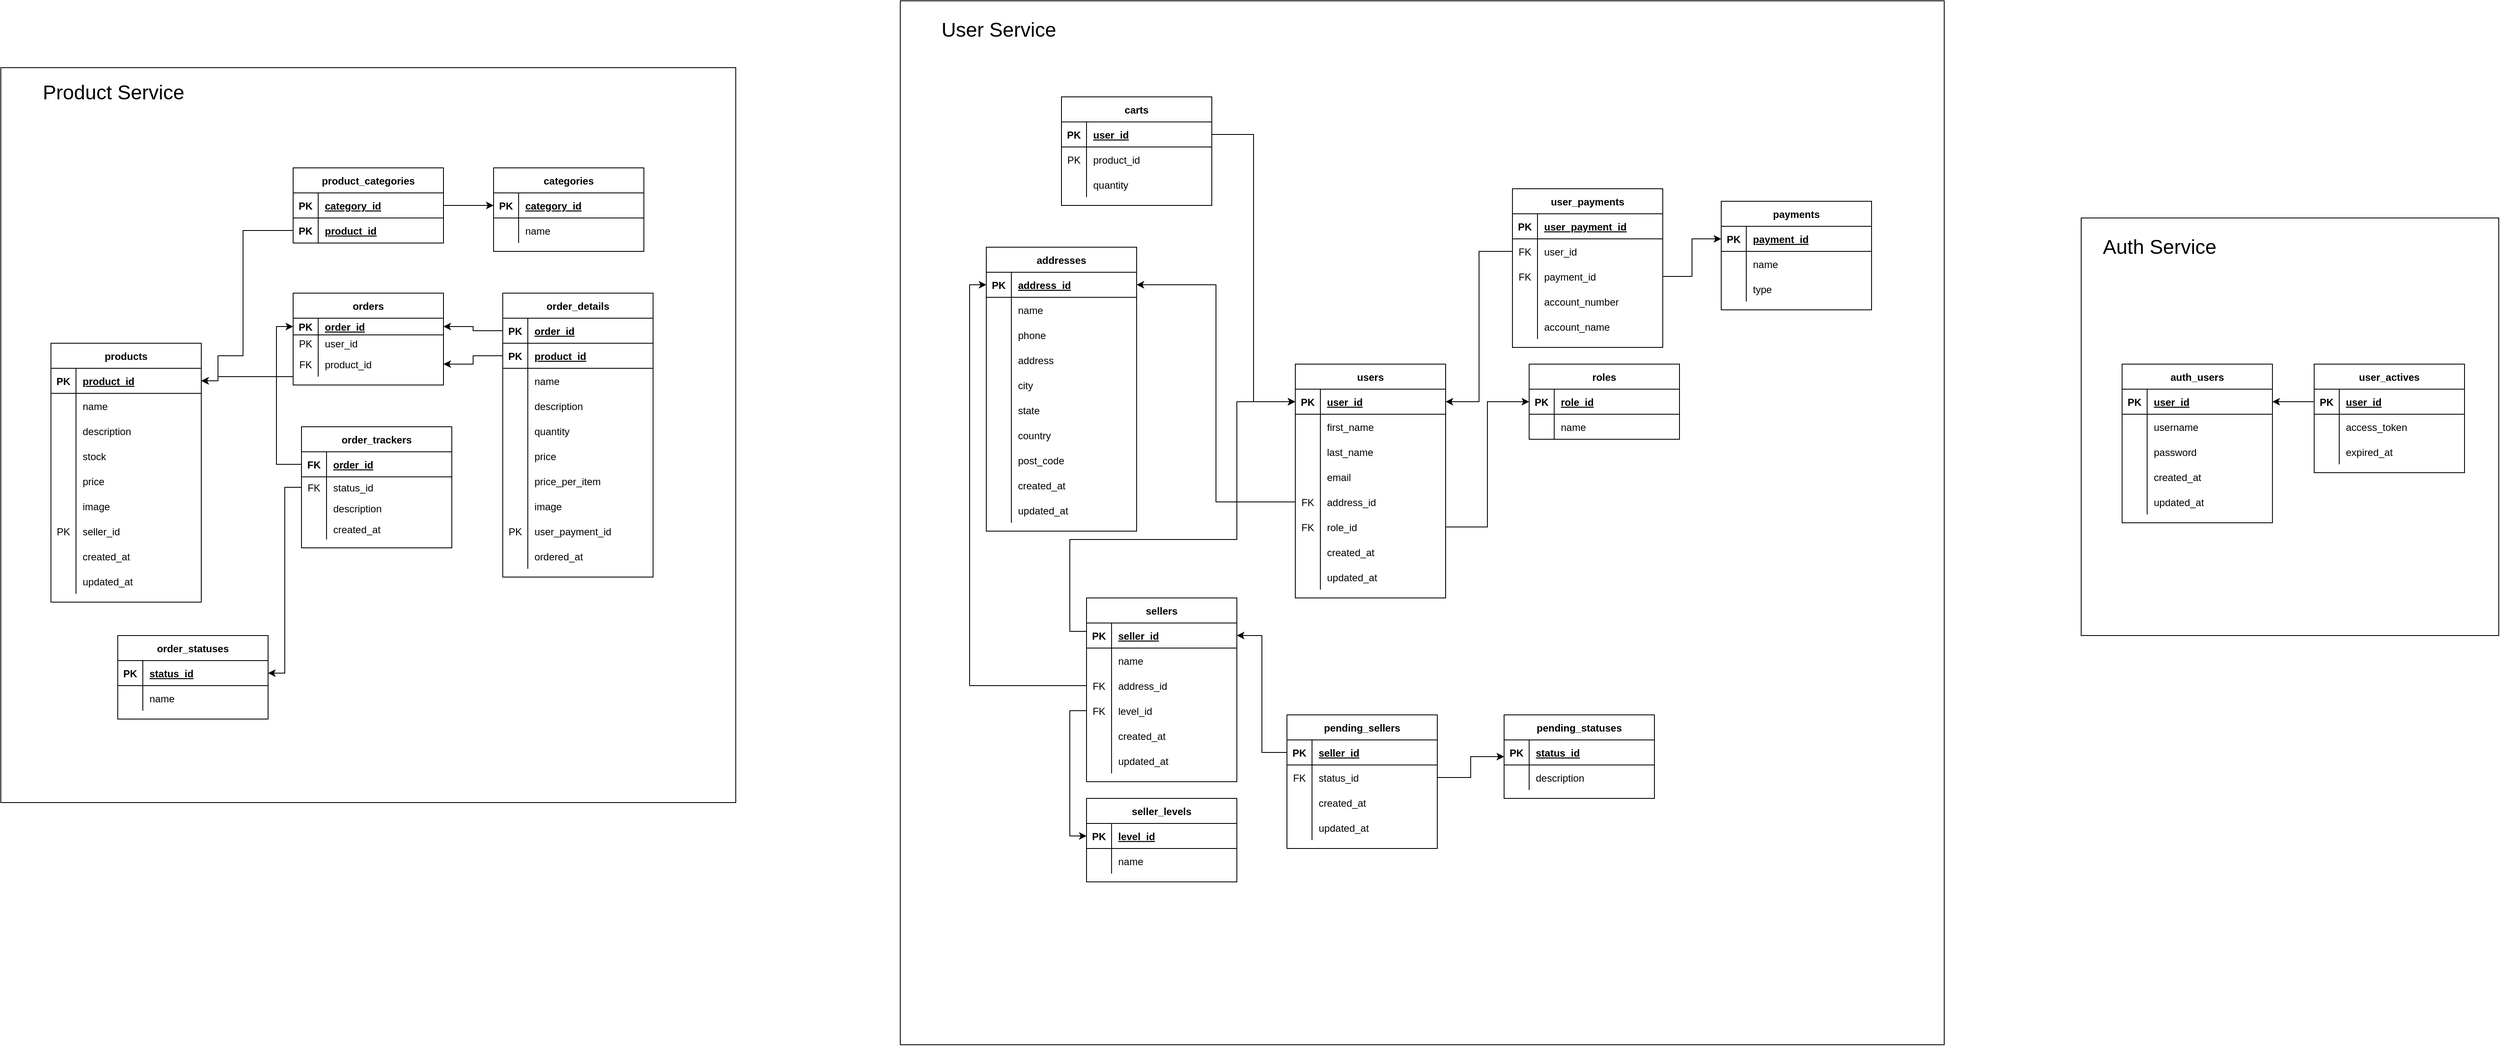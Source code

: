 <mxfile version="16.0.0" type="device"><diagram id="yLPqJEh0zhnTlL-N8-N1" name="Page-1"><mxGraphModel dx="7022" dy="4597" grid="1" gridSize="10" guides="1" tooltips="1" connect="1" arrows="1" fold="1" page="1" pageScale="1" pageWidth="827" pageHeight="1169" math="0" shadow="0"><root><mxCell id="0"/><mxCell id="1" parent="0"/><mxCell id="qEPX_ZBZFX7X7gv08gw8-21" value="" style="whiteSpace=wrap;html=1;aspect=fixed;fontSize=24;" vertex="1" parent="1"><mxGeometry x="991" y="-870" width="500" height="500" as="geometry"/></mxCell><mxCell id="qEPX_ZBZFX7X7gv08gw8-19" value="" style="whiteSpace=wrap;html=1;aspect=fixed;fontSize=24;" vertex="1" parent="1"><mxGeometry x="-423" y="-1130" width="1250" height="1250" as="geometry"/></mxCell><mxCell id="qEPX_ZBZFX7X7gv08gw8-16" value="" style="whiteSpace=wrap;html=1;aspect=fixed;" vertex="1" parent="1"><mxGeometry x="-1500" y="-1050" width="880" height="880" as="geometry"/></mxCell><mxCell id="mIgfLcBUAyXzV8STSWIs-5" value="roles" style="shape=table;startSize=30;container=1;collapsible=1;childLayout=tableLayout;fixedRows=1;rowLines=0;fontStyle=1;align=center;resizeLast=1;" parent="1" vertex="1"><mxGeometry x="330" y="-695" width="180" height="90" as="geometry"/></mxCell><mxCell id="mIgfLcBUAyXzV8STSWIs-6" value="" style="shape=partialRectangle;collapsible=0;dropTarget=0;pointerEvents=0;fillColor=none;top=0;left=0;bottom=1;right=0;points=[[0,0.5],[1,0.5]];portConstraint=eastwest;" parent="mIgfLcBUAyXzV8STSWIs-5" vertex="1"><mxGeometry y="30" width="180" height="30" as="geometry"/></mxCell><mxCell id="mIgfLcBUAyXzV8STSWIs-7" value="PK" style="shape=partialRectangle;connectable=0;fillColor=none;top=0;left=0;bottom=0;right=0;fontStyle=1;overflow=hidden;" parent="mIgfLcBUAyXzV8STSWIs-6" vertex="1"><mxGeometry width="30" height="30" as="geometry"><mxRectangle width="30" height="30" as="alternateBounds"/></mxGeometry></mxCell><mxCell id="mIgfLcBUAyXzV8STSWIs-8" value="role_id" style="shape=partialRectangle;connectable=0;fillColor=none;top=0;left=0;bottom=0;right=0;align=left;spacingLeft=6;fontStyle=5;overflow=hidden;" parent="mIgfLcBUAyXzV8STSWIs-6" vertex="1"><mxGeometry x="30" width="150" height="30" as="geometry"><mxRectangle width="150" height="30" as="alternateBounds"/></mxGeometry></mxCell><mxCell id="mIgfLcBUAyXzV8STSWIs-9" value="" style="shape=partialRectangle;collapsible=0;dropTarget=0;pointerEvents=0;fillColor=none;top=0;left=0;bottom=0;right=0;points=[[0,0.5],[1,0.5]];portConstraint=eastwest;" parent="mIgfLcBUAyXzV8STSWIs-5" vertex="1"><mxGeometry y="60" width="180" height="30" as="geometry"/></mxCell><mxCell id="mIgfLcBUAyXzV8STSWIs-10" value="" style="shape=partialRectangle;connectable=0;fillColor=none;top=0;left=0;bottom=0;right=0;editable=1;overflow=hidden;" parent="mIgfLcBUAyXzV8STSWIs-9" vertex="1"><mxGeometry width="30" height="30" as="geometry"><mxRectangle width="30" height="30" as="alternateBounds"/></mxGeometry></mxCell><mxCell id="mIgfLcBUAyXzV8STSWIs-11" value="name" style="shape=partialRectangle;connectable=0;fillColor=none;top=0;left=0;bottom=0;right=0;align=left;spacingLeft=6;overflow=hidden;" parent="mIgfLcBUAyXzV8STSWIs-9" vertex="1"><mxGeometry x="30" width="150" height="30" as="geometry"><mxRectangle width="150" height="30" as="alternateBounds"/></mxGeometry></mxCell><mxCell id="mIgfLcBUAyXzV8STSWIs-18" value="users" style="shape=table;startSize=30;container=1;collapsible=1;childLayout=tableLayout;fixedRows=1;rowLines=0;fontStyle=1;align=center;resizeLast=1;" parent="1" vertex="1"><mxGeometry x="50" y="-695" width="180" height="280" as="geometry"/></mxCell><mxCell id="mIgfLcBUAyXzV8STSWIs-19" value="" style="shape=partialRectangle;collapsible=0;dropTarget=0;pointerEvents=0;fillColor=none;top=0;left=0;bottom=1;right=0;points=[[0,0.5],[1,0.5]];portConstraint=eastwest;" parent="mIgfLcBUAyXzV8STSWIs-18" vertex="1"><mxGeometry y="30" width="180" height="30" as="geometry"/></mxCell><mxCell id="mIgfLcBUAyXzV8STSWIs-20" value="PK" style="shape=partialRectangle;connectable=0;fillColor=none;top=0;left=0;bottom=0;right=0;fontStyle=1;overflow=hidden;" parent="mIgfLcBUAyXzV8STSWIs-19" vertex="1"><mxGeometry width="30" height="30" as="geometry"><mxRectangle width="30" height="30" as="alternateBounds"/></mxGeometry></mxCell><mxCell id="mIgfLcBUAyXzV8STSWIs-21" value="user_id" style="shape=partialRectangle;connectable=0;fillColor=none;top=0;left=0;bottom=0;right=0;align=left;spacingLeft=6;fontStyle=5;overflow=hidden;" parent="mIgfLcBUAyXzV8STSWIs-19" vertex="1"><mxGeometry x="30" width="150" height="30" as="geometry"><mxRectangle width="150" height="30" as="alternateBounds"/></mxGeometry></mxCell><mxCell id="NUQavhZyhU5l3KYs9lMb-8" value="" style="shape=partialRectangle;collapsible=0;dropTarget=0;pointerEvents=0;fillColor=none;top=0;left=0;bottom=0;right=0;points=[[0,0.5],[1,0.5]];portConstraint=eastwest;" parent="mIgfLcBUAyXzV8STSWIs-18" vertex="1"><mxGeometry y="60" width="180" height="30" as="geometry"/></mxCell><mxCell id="NUQavhZyhU5l3KYs9lMb-9" value="" style="shape=partialRectangle;connectable=0;fillColor=none;top=0;left=0;bottom=0;right=0;editable=1;overflow=hidden;" parent="NUQavhZyhU5l3KYs9lMb-8" vertex="1"><mxGeometry width="30" height="30" as="geometry"><mxRectangle width="30" height="30" as="alternateBounds"/></mxGeometry></mxCell><mxCell id="NUQavhZyhU5l3KYs9lMb-10" value="first_name" style="shape=partialRectangle;connectable=0;fillColor=none;top=0;left=0;bottom=0;right=0;align=left;spacingLeft=6;overflow=hidden;" parent="NUQavhZyhU5l3KYs9lMb-8" vertex="1"><mxGeometry x="30" width="150" height="30" as="geometry"><mxRectangle width="150" height="30" as="alternateBounds"/></mxGeometry></mxCell><mxCell id="NUQavhZyhU5l3KYs9lMb-11" value="" style="shape=partialRectangle;collapsible=0;dropTarget=0;pointerEvents=0;fillColor=none;top=0;left=0;bottom=0;right=0;points=[[0,0.5],[1,0.5]];portConstraint=eastwest;" parent="mIgfLcBUAyXzV8STSWIs-18" vertex="1"><mxGeometry y="90" width="180" height="30" as="geometry"/></mxCell><mxCell id="NUQavhZyhU5l3KYs9lMb-12" value="" style="shape=partialRectangle;connectable=0;fillColor=none;top=0;left=0;bottom=0;right=0;editable=1;overflow=hidden;" parent="NUQavhZyhU5l3KYs9lMb-11" vertex="1"><mxGeometry width="30" height="30" as="geometry"><mxRectangle width="30" height="30" as="alternateBounds"/></mxGeometry></mxCell><mxCell id="NUQavhZyhU5l3KYs9lMb-13" value="last_name" style="shape=partialRectangle;connectable=0;fillColor=none;top=0;left=0;bottom=0;right=0;align=left;spacingLeft=6;overflow=hidden;" parent="NUQavhZyhU5l3KYs9lMb-11" vertex="1"><mxGeometry x="30" width="150" height="30" as="geometry"><mxRectangle width="150" height="30" as="alternateBounds"/></mxGeometry></mxCell><mxCell id="mIgfLcBUAyXzV8STSWIs-28" value="" style="shape=partialRectangle;collapsible=0;dropTarget=0;pointerEvents=0;fillColor=none;top=0;left=0;bottom=0;right=0;points=[[0,0.5],[1,0.5]];portConstraint=eastwest;" parent="mIgfLcBUAyXzV8STSWIs-18" vertex="1"><mxGeometry y="120" width="180" height="30" as="geometry"/></mxCell><mxCell id="mIgfLcBUAyXzV8STSWIs-29" value="" style="shape=partialRectangle;connectable=0;fillColor=none;top=0;left=0;bottom=0;right=0;editable=1;overflow=hidden;" parent="mIgfLcBUAyXzV8STSWIs-28" vertex="1"><mxGeometry width="30" height="30" as="geometry"><mxRectangle width="30" height="30" as="alternateBounds"/></mxGeometry></mxCell><mxCell id="mIgfLcBUAyXzV8STSWIs-30" value="email" style="shape=partialRectangle;connectable=0;fillColor=none;top=0;left=0;bottom=0;right=0;align=left;spacingLeft=6;overflow=hidden;" parent="mIgfLcBUAyXzV8STSWIs-28" vertex="1"><mxGeometry x="30" width="150" height="30" as="geometry"><mxRectangle width="150" height="30" as="alternateBounds"/></mxGeometry></mxCell><mxCell id="mIgfLcBUAyXzV8STSWIs-44" value="" style="shape=partialRectangle;collapsible=0;dropTarget=0;pointerEvents=0;fillColor=none;top=0;left=0;bottom=0;right=0;points=[[0,0.5],[1,0.5]];portConstraint=eastwest;" parent="mIgfLcBUAyXzV8STSWIs-18" vertex="1"><mxGeometry y="150" width="180" height="30" as="geometry"/></mxCell><mxCell id="mIgfLcBUAyXzV8STSWIs-45" value="FK" style="shape=partialRectangle;connectable=0;fillColor=none;top=0;left=0;bottom=0;right=0;editable=1;overflow=hidden;" parent="mIgfLcBUAyXzV8STSWIs-44" vertex="1"><mxGeometry width="30" height="30" as="geometry"><mxRectangle width="30" height="30" as="alternateBounds"/></mxGeometry></mxCell><mxCell id="mIgfLcBUAyXzV8STSWIs-46" value="address_id" style="shape=partialRectangle;connectable=0;fillColor=none;top=0;left=0;bottom=0;right=0;align=left;spacingLeft=6;overflow=hidden;" parent="mIgfLcBUAyXzV8STSWIs-44" vertex="1"><mxGeometry x="30" width="150" height="30" as="geometry"><mxRectangle width="150" height="30" as="alternateBounds"/></mxGeometry></mxCell><mxCell id="mIgfLcBUAyXzV8STSWIs-47" value="" style="shape=partialRectangle;collapsible=0;dropTarget=0;pointerEvents=0;fillColor=none;top=0;left=0;bottom=0;right=0;points=[[0,0.5],[1,0.5]];portConstraint=eastwest;" parent="mIgfLcBUAyXzV8STSWIs-18" vertex="1"><mxGeometry y="180" width="180" height="30" as="geometry"/></mxCell><mxCell id="mIgfLcBUAyXzV8STSWIs-48" value="FK" style="shape=partialRectangle;connectable=0;fillColor=none;top=0;left=0;bottom=0;right=0;editable=1;overflow=hidden;" parent="mIgfLcBUAyXzV8STSWIs-47" vertex="1"><mxGeometry width="30" height="30" as="geometry"><mxRectangle width="30" height="30" as="alternateBounds"/></mxGeometry></mxCell><mxCell id="mIgfLcBUAyXzV8STSWIs-49" value="role_id" style="shape=partialRectangle;connectable=0;fillColor=none;top=0;left=0;bottom=0;right=0;align=left;spacingLeft=6;overflow=hidden;" parent="mIgfLcBUAyXzV8STSWIs-47" vertex="1"><mxGeometry x="30" width="150" height="30" as="geometry"><mxRectangle width="150" height="30" as="alternateBounds"/></mxGeometry></mxCell><mxCell id="mIgfLcBUAyXzV8STSWIs-218" value="" style="shape=partialRectangle;collapsible=0;dropTarget=0;pointerEvents=0;fillColor=none;top=0;left=0;bottom=0;right=0;points=[[0,0.5],[1,0.5]];portConstraint=eastwest;" parent="mIgfLcBUAyXzV8STSWIs-18" vertex="1"><mxGeometry y="210" width="180" height="30" as="geometry"/></mxCell><mxCell id="mIgfLcBUAyXzV8STSWIs-219" value="" style="shape=partialRectangle;connectable=0;fillColor=none;top=0;left=0;bottom=0;right=0;editable=1;overflow=hidden;" parent="mIgfLcBUAyXzV8STSWIs-218" vertex="1"><mxGeometry width="30" height="30" as="geometry"><mxRectangle width="30" height="30" as="alternateBounds"/></mxGeometry></mxCell><mxCell id="mIgfLcBUAyXzV8STSWIs-220" value="created_at" style="shape=partialRectangle;connectable=0;fillColor=none;top=0;left=0;bottom=0;right=0;align=left;spacingLeft=6;overflow=hidden;" parent="mIgfLcBUAyXzV8STSWIs-218" vertex="1"><mxGeometry x="30" width="150" height="30" as="geometry"><mxRectangle width="150" height="30" as="alternateBounds"/></mxGeometry></mxCell><mxCell id="mIgfLcBUAyXzV8STSWIs-243" value="" style="shape=partialRectangle;collapsible=0;dropTarget=0;pointerEvents=0;fillColor=none;top=0;left=0;bottom=0;right=0;points=[[0,0.5],[1,0.5]];portConstraint=eastwest;" parent="mIgfLcBUAyXzV8STSWIs-18" vertex="1"><mxGeometry y="240" width="180" height="30" as="geometry"/></mxCell><mxCell id="mIgfLcBUAyXzV8STSWIs-244" value="" style="shape=partialRectangle;connectable=0;fillColor=none;top=0;left=0;bottom=0;right=0;editable=1;overflow=hidden;" parent="mIgfLcBUAyXzV8STSWIs-243" vertex="1"><mxGeometry width="30" height="30" as="geometry"><mxRectangle width="30" height="30" as="alternateBounds"/></mxGeometry></mxCell><mxCell id="mIgfLcBUAyXzV8STSWIs-245" value="updated_at" style="shape=partialRectangle;connectable=0;fillColor=none;top=0;left=0;bottom=0;right=0;align=left;spacingLeft=6;overflow=hidden;" parent="mIgfLcBUAyXzV8STSWIs-243" vertex="1"><mxGeometry x="30" width="150" height="30" as="geometry"><mxRectangle width="150" height="30" as="alternateBounds"/></mxGeometry></mxCell><mxCell id="mIgfLcBUAyXzV8STSWIs-54" style="edgeStyle=orthogonalEdgeStyle;rounded=0;orthogonalLoop=1;jettySize=auto;html=1;exitX=1;exitY=0.5;exitDx=0;exitDy=0;entryX=0;entryY=0.5;entryDx=0;entryDy=0;" parent="1" source="mIgfLcBUAyXzV8STSWIs-47" target="mIgfLcBUAyXzV8STSWIs-6" edge="1"><mxGeometry relative="1" as="geometry"/></mxCell><mxCell id="mIgfLcBUAyXzV8STSWIs-55" value="sellers" style="shape=table;startSize=30;container=1;collapsible=1;childLayout=tableLayout;fixedRows=1;rowLines=0;fontStyle=1;align=center;resizeLast=1;" parent="1" vertex="1"><mxGeometry x="-200" y="-415" width="180" height="220" as="geometry"/></mxCell><mxCell id="mIgfLcBUAyXzV8STSWIs-56" value="" style="shape=partialRectangle;collapsible=0;dropTarget=0;pointerEvents=0;fillColor=none;top=0;left=0;bottom=1;right=0;points=[[0,0.5],[1,0.5]];portConstraint=eastwest;" parent="mIgfLcBUAyXzV8STSWIs-55" vertex="1"><mxGeometry y="30" width="180" height="30" as="geometry"/></mxCell><mxCell id="mIgfLcBUAyXzV8STSWIs-57" value="PK" style="shape=partialRectangle;connectable=0;fillColor=none;top=0;left=0;bottom=0;right=0;fontStyle=1;overflow=hidden;" parent="mIgfLcBUAyXzV8STSWIs-56" vertex="1"><mxGeometry width="30" height="30" as="geometry"><mxRectangle width="30" height="30" as="alternateBounds"/></mxGeometry></mxCell><mxCell id="mIgfLcBUAyXzV8STSWIs-58" value="seller_id" style="shape=partialRectangle;connectable=0;fillColor=none;top=0;left=0;bottom=0;right=0;align=left;spacingLeft=6;fontStyle=5;overflow=hidden;" parent="mIgfLcBUAyXzV8STSWIs-56" vertex="1"><mxGeometry x="30" width="150" height="30" as="geometry"><mxRectangle width="150" height="30" as="alternateBounds"/></mxGeometry></mxCell><mxCell id="mIgfLcBUAyXzV8STSWIs-59" value="" style="shape=partialRectangle;collapsible=0;dropTarget=0;pointerEvents=0;fillColor=none;top=0;left=0;bottom=0;right=0;points=[[0,0.5],[1,0.5]];portConstraint=eastwest;" parent="mIgfLcBUAyXzV8STSWIs-55" vertex="1"><mxGeometry y="60" width="180" height="30" as="geometry"/></mxCell><mxCell id="mIgfLcBUAyXzV8STSWIs-60" value="" style="shape=partialRectangle;connectable=0;fillColor=none;top=0;left=0;bottom=0;right=0;editable=1;overflow=hidden;" parent="mIgfLcBUAyXzV8STSWIs-59" vertex="1"><mxGeometry width="30" height="30" as="geometry"><mxRectangle width="30" height="30" as="alternateBounds"/></mxGeometry></mxCell><mxCell id="mIgfLcBUAyXzV8STSWIs-61" value="name" style="shape=partialRectangle;connectable=0;fillColor=none;top=0;left=0;bottom=0;right=0;align=left;spacingLeft=6;overflow=hidden;" parent="mIgfLcBUAyXzV8STSWIs-59" vertex="1"><mxGeometry x="30" width="150" height="30" as="geometry"><mxRectangle width="150" height="30" as="alternateBounds"/></mxGeometry></mxCell><mxCell id="mIgfLcBUAyXzV8STSWIs-62" value="" style="shape=partialRectangle;collapsible=0;dropTarget=0;pointerEvents=0;fillColor=none;top=0;left=0;bottom=0;right=0;points=[[0,0.5],[1,0.5]];portConstraint=eastwest;" parent="mIgfLcBUAyXzV8STSWIs-55" vertex="1"><mxGeometry y="90" width="180" height="30" as="geometry"/></mxCell><mxCell id="mIgfLcBUAyXzV8STSWIs-63" value="FK" style="shape=partialRectangle;connectable=0;fillColor=none;top=0;left=0;bottom=0;right=0;editable=1;overflow=hidden;" parent="mIgfLcBUAyXzV8STSWIs-62" vertex="1"><mxGeometry width="30" height="30" as="geometry"><mxRectangle width="30" height="30" as="alternateBounds"/></mxGeometry></mxCell><mxCell id="mIgfLcBUAyXzV8STSWIs-64" value="address_id" style="shape=partialRectangle;connectable=0;fillColor=none;top=0;left=0;bottom=0;right=0;align=left;spacingLeft=6;overflow=hidden;" parent="mIgfLcBUAyXzV8STSWIs-62" vertex="1"><mxGeometry x="30" width="150" height="30" as="geometry"><mxRectangle width="150" height="30" as="alternateBounds"/></mxGeometry></mxCell><mxCell id="mIgfLcBUAyXzV8STSWIs-65" value="" style="shape=partialRectangle;collapsible=0;dropTarget=0;pointerEvents=0;fillColor=none;top=0;left=0;bottom=0;right=0;points=[[0,0.5],[1,0.5]];portConstraint=eastwest;" parent="mIgfLcBUAyXzV8STSWIs-55" vertex="1"><mxGeometry y="120" width="180" height="30" as="geometry"/></mxCell><mxCell id="mIgfLcBUAyXzV8STSWIs-66" value="FK" style="shape=partialRectangle;connectable=0;fillColor=none;top=0;left=0;bottom=0;right=0;editable=1;overflow=hidden;" parent="mIgfLcBUAyXzV8STSWIs-65" vertex="1"><mxGeometry width="30" height="30" as="geometry"><mxRectangle width="30" height="30" as="alternateBounds"/></mxGeometry></mxCell><mxCell id="mIgfLcBUAyXzV8STSWIs-67" value="level_id" style="shape=partialRectangle;connectable=0;fillColor=none;top=0;left=0;bottom=0;right=0;align=left;spacingLeft=6;overflow=hidden;" parent="mIgfLcBUAyXzV8STSWIs-65" vertex="1"><mxGeometry x="30" width="150" height="30" as="geometry"><mxRectangle width="150" height="30" as="alternateBounds"/></mxGeometry></mxCell><mxCell id="mIgfLcBUAyXzV8STSWIs-249" value="" style="shape=partialRectangle;collapsible=0;dropTarget=0;pointerEvents=0;fillColor=none;top=0;left=0;bottom=0;right=0;points=[[0,0.5],[1,0.5]];portConstraint=eastwest;" parent="mIgfLcBUAyXzV8STSWIs-55" vertex="1"><mxGeometry y="150" width="180" height="30" as="geometry"/></mxCell><mxCell id="mIgfLcBUAyXzV8STSWIs-250" value="" style="shape=partialRectangle;connectable=0;fillColor=none;top=0;left=0;bottom=0;right=0;editable=1;overflow=hidden;" parent="mIgfLcBUAyXzV8STSWIs-249" vertex="1"><mxGeometry width="30" height="30" as="geometry"><mxRectangle width="30" height="30" as="alternateBounds"/></mxGeometry></mxCell><mxCell id="mIgfLcBUAyXzV8STSWIs-251" value="created_at" style="shape=partialRectangle;connectable=0;fillColor=none;top=0;left=0;bottom=0;right=0;align=left;spacingLeft=6;overflow=hidden;" parent="mIgfLcBUAyXzV8STSWIs-249" vertex="1"><mxGeometry x="30" width="150" height="30" as="geometry"><mxRectangle width="150" height="30" as="alternateBounds"/></mxGeometry></mxCell><mxCell id="mIgfLcBUAyXzV8STSWIs-252" value="" style="shape=partialRectangle;collapsible=0;dropTarget=0;pointerEvents=0;fillColor=none;top=0;left=0;bottom=0;right=0;points=[[0,0.5],[1,0.5]];portConstraint=eastwest;" parent="mIgfLcBUAyXzV8STSWIs-55" vertex="1"><mxGeometry y="180" width="180" height="30" as="geometry"/></mxCell><mxCell id="mIgfLcBUAyXzV8STSWIs-253" value="" style="shape=partialRectangle;connectable=0;fillColor=none;top=0;left=0;bottom=0;right=0;editable=1;overflow=hidden;" parent="mIgfLcBUAyXzV8STSWIs-252" vertex="1"><mxGeometry width="30" height="30" as="geometry"><mxRectangle width="30" height="30" as="alternateBounds"/></mxGeometry></mxCell><mxCell id="mIgfLcBUAyXzV8STSWIs-254" value="updated_at" style="shape=partialRectangle;connectable=0;fillColor=none;top=0;left=0;bottom=0;right=0;align=left;spacingLeft=6;overflow=hidden;" parent="mIgfLcBUAyXzV8STSWIs-252" vertex="1"><mxGeometry x="30" width="150" height="30" as="geometry"><mxRectangle width="150" height="30" as="alternateBounds"/></mxGeometry></mxCell><mxCell id="mIgfLcBUAyXzV8STSWIs-68" value="addresses" style="shape=table;startSize=30;container=1;collapsible=1;childLayout=tableLayout;fixedRows=1;rowLines=0;fontStyle=1;align=center;resizeLast=1;" parent="1" vertex="1"><mxGeometry x="-320" y="-835" width="180" height="340" as="geometry"/></mxCell><mxCell id="mIgfLcBUAyXzV8STSWIs-69" value="" style="shape=partialRectangle;collapsible=0;dropTarget=0;pointerEvents=0;fillColor=none;top=0;left=0;bottom=1;right=0;points=[[0,0.5],[1,0.5]];portConstraint=eastwest;" parent="mIgfLcBUAyXzV8STSWIs-68" vertex="1"><mxGeometry y="30" width="180" height="30" as="geometry"/></mxCell><mxCell id="mIgfLcBUAyXzV8STSWIs-70" value="PK" style="shape=partialRectangle;connectable=0;fillColor=none;top=0;left=0;bottom=0;right=0;fontStyle=1;overflow=hidden;" parent="mIgfLcBUAyXzV8STSWIs-69" vertex="1"><mxGeometry width="30" height="30" as="geometry"><mxRectangle width="30" height="30" as="alternateBounds"/></mxGeometry></mxCell><mxCell id="mIgfLcBUAyXzV8STSWIs-71" value="address_id" style="shape=partialRectangle;connectable=0;fillColor=none;top=0;left=0;bottom=0;right=0;align=left;spacingLeft=6;fontStyle=5;overflow=hidden;" parent="mIgfLcBUAyXzV8STSWIs-69" vertex="1"><mxGeometry x="30" width="150" height="30" as="geometry"><mxRectangle width="150" height="30" as="alternateBounds"/></mxGeometry></mxCell><mxCell id="K134pUEVXQtPjPTB6kdP-4" value="" style="shape=partialRectangle;collapsible=0;dropTarget=0;pointerEvents=0;fillColor=none;top=0;left=0;bottom=0;right=0;points=[[0,0.5],[1,0.5]];portConstraint=eastwest;" parent="mIgfLcBUAyXzV8STSWIs-68" vertex="1"><mxGeometry y="60" width="180" height="30" as="geometry"/></mxCell><mxCell id="K134pUEVXQtPjPTB6kdP-5" value="" style="shape=partialRectangle;connectable=0;fillColor=none;top=0;left=0;bottom=0;right=0;editable=1;overflow=hidden;" parent="K134pUEVXQtPjPTB6kdP-4" vertex="1"><mxGeometry width="30" height="30" as="geometry"><mxRectangle width="30" height="30" as="alternateBounds"/></mxGeometry></mxCell><mxCell id="K134pUEVXQtPjPTB6kdP-6" value="name" style="shape=partialRectangle;connectable=0;fillColor=none;top=0;left=0;bottom=0;right=0;align=left;spacingLeft=6;overflow=hidden;" parent="K134pUEVXQtPjPTB6kdP-4" vertex="1"><mxGeometry x="30" width="150" height="30" as="geometry"><mxRectangle width="150" height="30" as="alternateBounds"/></mxGeometry></mxCell><mxCell id="fJzOlBequHsB0t5tIS3i-1" value="" style="shape=partialRectangle;collapsible=0;dropTarget=0;pointerEvents=0;fillColor=none;top=0;left=0;bottom=0;right=0;points=[[0,0.5],[1,0.5]];portConstraint=eastwest;" parent="mIgfLcBUAyXzV8STSWIs-68" vertex="1"><mxGeometry y="90" width="180" height="30" as="geometry"/></mxCell><mxCell id="fJzOlBequHsB0t5tIS3i-2" value="" style="shape=partialRectangle;connectable=0;fillColor=none;top=0;left=0;bottom=0;right=0;editable=1;overflow=hidden;" parent="fJzOlBequHsB0t5tIS3i-1" vertex="1"><mxGeometry width="30" height="30" as="geometry"><mxRectangle width="30" height="30" as="alternateBounds"/></mxGeometry></mxCell><mxCell id="fJzOlBequHsB0t5tIS3i-3" value="phone" style="shape=partialRectangle;connectable=0;fillColor=none;top=0;left=0;bottom=0;right=0;align=left;spacingLeft=6;overflow=hidden;" parent="fJzOlBequHsB0t5tIS3i-1" vertex="1"><mxGeometry x="30" width="150" height="30" as="geometry"><mxRectangle width="150" height="30" as="alternateBounds"/></mxGeometry></mxCell><mxCell id="mIgfLcBUAyXzV8STSWIs-215" value="" style="shape=partialRectangle;collapsible=0;dropTarget=0;pointerEvents=0;fillColor=none;top=0;left=0;bottom=0;right=0;points=[[0,0.5],[1,0.5]];portConstraint=eastwest;" parent="mIgfLcBUAyXzV8STSWIs-68" vertex="1"><mxGeometry y="120" width="180" height="30" as="geometry"/></mxCell><mxCell id="mIgfLcBUAyXzV8STSWIs-216" value="" style="shape=partialRectangle;connectable=0;fillColor=none;top=0;left=0;bottom=0;right=0;editable=1;overflow=hidden;" parent="mIgfLcBUAyXzV8STSWIs-215" vertex="1"><mxGeometry width="30" height="30" as="geometry"><mxRectangle width="30" height="30" as="alternateBounds"/></mxGeometry></mxCell><mxCell id="mIgfLcBUAyXzV8STSWIs-217" value="address" style="shape=partialRectangle;connectable=0;fillColor=none;top=0;left=0;bottom=0;right=0;align=left;spacingLeft=6;overflow=hidden;" parent="mIgfLcBUAyXzV8STSWIs-215" vertex="1"><mxGeometry x="30" width="150" height="30" as="geometry"><mxRectangle width="150" height="30" as="alternateBounds"/></mxGeometry></mxCell><mxCell id="mIgfLcBUAyXzV8STSWIs-72" value="" style="shape=partialRectangle;collapsible=0;dropTarget=0;pointerEvents=0;fillColor=none;top=0;left=0;bottom=0;right=0;points=[[0,0.5],[1,0.5]];portConstraint=eastwest;" parent="mIgfLcBUAyXzV8STSWIs-68" vertex="1"><mxGeometry y="150" width="180" height="30" as="geometry"/></mxCell><mxCell id="mIgfLcBUAyXzV8STSWIs-73" value="" style="shape=partialRectangle;connectable=0;fillColor=none;top=0;left=0;bottom=0;right=0;editable=1;overflow=hidden;" parent="mIgfLcBUAyXzV8STSWIs-72" vertex="1"><mxGeometry width="30" height="30" as="geometry"><mxRectangle width="30" height="30" as="alternateBounds"/></mxGeometry></mxCell><mxCell id="mIgfLcBUAyXzV8STSWIs-74" value="city" style="shape=partialRectangle;connectable=0;fillColor=none;top=0;left=0;bottom=0;right=0;align=left;spacingLeft=6;overflow=hidden;" parent="mIgfLcBUAyXzV8STSWIs-72" vertex="1"><mxGeometry x="30" width="150" height="30" as="geometry"><mxRectangle width="150" height="30" as="alternateBounds"/></mxGeometry></mxCell><mxCell id="mIgfLcBUAyXzV8STSWIs-75" value="" style="shape=partialRectangle;collapsible=0;dropTarget=0;pointerEvents=0;fillColor=none;top=0;left=0;bottom=0;right=0;points=[[0,0.5],[1,0.5]];portConstraint=eastwest;" parent="mIgfLcBUAyXzV8STSWIs-68" vertex="1"><mxGeometry y="180" width="180" height="30" as="geometry"/></mxCell><mxCell id="mIgfLcBUAyXzV8STSWIs-76" value="" style="shape=partialRectangle;connectable=0;fillColor=none;top=0;left=0;bottom=0;right=0;editable=1;overflow=hidden;" parent="mIgfLcBUAyXzV8STSWIs-75" vertex="1"><mxGeometry width="30" height="30" as="geometry"><mxRectangle width="30" height="30" as="alternateBounds"/></mxGeometry></mxCell><mxCell id="mIgfLcBUAyXzV8STSWIs-77" value="state" style="shape=partialRectangle;connectable=0;fillColor=none;top=0;left=0;bottom=0;right=0;align=left;spacingLeft=6;overflow=hidden;" parent="mIgfLcBUAyXzV8STSWIs-75" vertex="1"><mxGeometry x="30" width="150" height="30" as="geometry"><mxRectangle width="150" height="30" as="alternateBounds"/></mxGeometry></mxCell><mxCell id="mIgfLcBUAyXzV8STSWIs-78" value="" style="shape=partialRectangle;collapsible=0;dropTarget=0;pointerEvents=0;fillColor=none;top=0;left=0;bottom=0;right=0;points=[[0,0.5],[1,0.5]];portConstraint=eastwest;" parent="mIgfLcBUAyXzV8STSWIs-68" vertex="1"><mxGeometry y="210" width="180" height="30" as="geometry"/></mxCell><mxCell id="mIgfLcBUAyXzV8STSWIs-79" value="" style="shape=partialRectangle;connectable=0;fillColor=none;top=0;left=0;bottom=0;right=0;editable=1;overflow=hidden;" parent="mIgfLcBUAyXzV8STSWIs-78" vertex="1"><mxGeometry width="30" height="30" as="geometry"><mxRectangle width="30" height="30" as="alternateBounds"/></mxGeometry></mxCell><mxCell id="mIgfLcBUAyXzV8STSWIs-80" value="country" style="shape=partialRectangle;connectable=0;fillColor=none;top=0;left=0;bottom=0;right=0;align=left;spacingLeft=6;overflow=hidden;" parent="mIgfLcBUAyXzV8STSWIs-78" vertex="1"><mxGeometry x="30" width="150" height="30" as="geometry"><mxRectangle width="150" height="30" as="alternateBounds"/></mxGeometry></mxCell><mxCell id="mIgfLcBUAyXzV8STSWIs-81" value="" style="shape=partialRectangle;collapsible=0;dropTarget=0;pointerEvents=0;fillColor=none;top=0;left=0;bottom=0;right=0;points=[[0,0.5],[1,0.5]];portConstraint=eastwest;" parent="mIgfLcBUAyXzV8STSWIs-68" vertex="1"><mxGeometry y="240" width="180" height="30" as="geometry"/></mxCell><mxCell id="mIgfLcBUAyXzV8STSWIs-82" value="" style="shape=partialRectangle;connectable=0;fillColor=none;top=0;left=0;bottom=0;right=0;editable=1;overflow=hidden;" parent="mIgfLcBUAyXzV8STSWIs-81" vertex="1"><mxGeometry width="30" height="30" as="geometry"><mxRectangle width="30" height="30" as="alternateBounds"/></mxGeometry></mxCell><mxCell id="mIgfLcBUAyXzV8STSWIs-83" value="post_code" style="shape=partialRectangle;connectable=0;fillColor=none;top=0;left=0;bottom=0;right=0;align=left;spacingLeft=6;overflow=hidden;" parent="mIgfLcBUAyXzV8STSWIs-81" vertex="1"><mxGeometry x="30" width="150" height="30" as="geometry"><mxRectangle width="150" height="30" as="alternateBounds"/></mxGeometry></mxCell><mxCell id="rYeefB3DQ9qNlj1QWWTm-11" value="" style="shape=partialRectangle;collapsible=0;dropTarget=0;pointerEvents=0;fillColor=none;top=0;left=0;bottom=0;right=0;points=[[0,0.5],[1,0.5]];portConstraint=eastwest;" parent="mIgfLcBUAyXzV8STSWIs-68" vertex="1"><mxGeometry y="270" width="180" height="30" as="geometry"/></mxCell><mxCell id="rYeefB3DQ9qNlj1QWWTm-12" value="" style="shape=partialRectangle;connectable=0;fillColor=none;top=0;left=0;bottom=0;right=0;editable=1;overflow=hidden;" parent="rYeefB3DQ9qNlj1QWWTm-11" vertex="1"><mxGeometry width="30" height="30" as="geometry"><mxRectangle width="30" height="30" as="alternateBounds"/></mxGeometry></mxCell><mxCell id="rYeefB3DQ9qNlj1QWWTm-13" value="created_at" style="shape=partialRectangle;connectable=0;fillColor=none;top=0;left=0;bottom=0;right=0;align=left;spacingLeft=6;overflow=hidden;" parent="rYeefB3DQ9qNlj1QWWTm-11" vertex="1"><mxGeometry x="30" width="150" height="30" as="geometry"><mxRectangle width="150" height="30" as="alternateBounds"/></mxGeometry></mxCell><mxCell id="rYeefB3DQ9qNlj1QWWTm-14" value="" style="shape=partialRectangle;collapsible=0;dropTarget=0;pointerEvents=0;fillColor=none;top=0;left=0;bottom=0;right=0;points=[[0,0.5],[1,0.5]];portConstraint=eastwest;" parent="mIgfLcBUAyXzV8STSWIs-68" vertex="1"><mxGeometry y="300" width="180" height="30" as="geometry"/></mxCell><mxCell id="rYeefB3DQ9qNlj1QWWTm-15" value="" style="shape=partialRectangle;connectable=0;fillColor=none;top=0;left=0;bottom=0;right=0;editable=1;overflow=hidden;" parent="rYeefB3DQ9qNlj1QWWTm-14" vertex="1"><mxGeometry width="30" height="30" as="geometry"><mxRectangle width="30" height="30" as="alternateBounds"/></mxGeometry></mxCell><mxCell id="rYeefB3DQ9qNlj1QWWTm-16" value="updated_at" style="shape=partialRectangle;connectable=0;fillColor=none;top=0;left=0;bottom=0;right=0;align=left;spacingLeft=6;overflow=hidden;" parent="rYeefB3DQ9qNlj1QWWTm-14" vertex="1"><mxGeometry x="30" width="150" height="30" as="geometry"><mxRectangle width="150" height="30" as="alternateBounds"/></mxGeometry></mxCell><mxCell id="mIgfLcBUAyXzV8STSWIs-86" value="seller_levels" style="shape=table;startSize=30;container=1;collapsible=1;childLayout=tableLayout;fixedRows=1;rowLines=0;fontStyle=1;align=center;resizeLast=1;" parent="1" vertex="1"><mxGeometry x="-200" y="-175" width="180" height="100" as="geometry"/></mxCell><mxCell id="mIgfLcBUAyXzV8STSWIs-87" value="" style="shape=partialRectangle;collapsible=0;dropTarget=0;pointerEvents=0;fillColor=none;top=0;left=0;bottom=1;right=0;points=[[0,0.5],[1,0.5]];portConstraint=eastwest;" parent="mIgfLcBUAyXzV8STSWIs-86" vertex="1"><mxGeometry y="30" width="180" height="30" as="geometry"/></mxCell><mxCell id="mIgfLcBUAyXzV8STSWIs-88" value="PK" style="shape=partialRectangle;connectable=0;fillColor=none;top=0;left=0;bottom=0;right=0;fontStyle=1;overflow=hidden;" parent="mIgfLcBUAyXzV8STSWIs-87" vertex="1"><mxGeometry width="30" height="30" as="geometry"><mxRectangle width="30" height="30" as="alternateBounds"/></mxGeometry></mxCell><mxCell id="mIgfLcBUAyXzV8STSWIs-89" value="level_id" style="shape=partialRectangle;connectable=0;fillColor=none;top=0;left=0;bottom=0;right=0;align=left;spacingLeft=6;fontStyle=5;overflow=hidden;" parent="mIgfLcBUAyXzV8STSWIs-87" vertex="1"><mxGeometry x="30" width="150" height="30" as="geometry"><mxRectangle width="150" height="30" as="alternateBounds"/></mxGeometry></mxCell><mxCell id="mIgfLcBUAyXzV8STSWIs-90" value="" style="shape=partialRectangle;collapsible=0;dropTarget=0;pointerEvents=0;fillColor=none;top=0;left=0;bottom=0;right=0;points=[[0,0.5],[1,0.5]];portConstraint=eastwest;" parent="mIgfLcBUAyXzV8STSWIs-86" vertex="1"><mxGeometry y="60" width="180" height="30" as="geometry"/></mxCell><mxCell id="mIgfLcBUAyXzV8STSWIs-91" value="" style="shape=partialRectangle;connectable=0;fillColor=none;top=0;left=0;bottom=0;right=0;editable=1;overflow=hidden;" parent="mIgfLcBUAyXzV8STSWIs-90" vertex="1"><mxGeometry width="30" height="30" as="geometry"><mxRectangle width="30" height="30" as="alternateBounds"/></mxGeometry></mxCell><mxCell id="mIgfLcBUAyXzV8STSWIs-92" value="name" style="shape=partialRectangle;connectable=0;fillColor=none;top=0;left=0;bottom=0;right=0;align=left;spacingLeft=6;overflow=hidden;" parent="mIgfLcBUAyXzV8STSWIs-90" vertex="1"><mxGeometry x="30" width="150" height="30" as="geometry"><mxRectangle width="150" height="30" as="alternateBounds"/></mxGeometry></mxCell><mxCell id="mIgfLcBUAyXzV8STSWIs-100" style="edgeStyle=orthogonalEdgeStyle;rounded=0;orthogonalLoop=1;jettySize=auto;html=1;exitX=0;exitY=0.5;exitDx=0;exitDy=0;entryX=0;entryY=0.5;entryDx=0;entryDy=0;" parent="1" source="mIgfLcBUAyXzV8STSWIs-56" target="mIgfLcBUAyXzV8STSWIs-19" edge="1"><mxGeometry relative="1" as="geometry"><Array as="points"><mxPoint x="-200" y="-375"/><mxPoint x="-220" y="-375"/><mxPoint x="-220" y="-485"/><mxPoint x="-20" y="-485"/><mxPoint x="-20" y="-650"/></Array></mxGeometry></mxCell><mxCell id="mIgfLcBUAyXzV8STSWIs-101" value="products" style="shape=table;startSize=30;container=1;collapsible=1;childLayout=tableLayout;fixedRows=1;rowLines=0;fontStyle=1;align=center;resizeLast=1;" parent="1" vertex="1"><mxGeometry x="-1440" y="-720" width="180" height="310" as="geometry"/></mxCell><mxCell id="mIgfLcBUAyXzV8STSWIs-102" value="" style="shape=partialRectangle;collapsible=0;dropTarget=0;pointerEvents=0;fillColor=none;top=0;left=0;bottom=1;right=0;points=[[0,0.5],[1,0.5]];portConstraint=eastwest;" parent="mIgfLcBUAyXzV8STSWIs-101" vertex="1"><mxGeometry y="30" width="180" height="30" as="geometry"/></mxCell><mxCell id="mIgfLcBUAyXzV8STSWIs-103" value="PK" style="shape=partialRectangle;connectable=0;fillColor=none;top=0;left=0;bottom=0;right=0;fontStyle=1;overflow=hidden;" parent="mIgfLcBUAyXzV8STSWIs-102" vertex="1"><mxGeometry width="30" height="30" as="geometry"><mxRectangle width="30" height="30" as="alternateBounds"/></mxGeometry></mxCell><mxCell id="mIgfLcBUAyXzV8STSWIs-104" value="product_id" style="shape=partialRectangle;connectable=0;fillColor=none;top=0;left=0;bottom=0;right=0;align=left;spacingLeft=6;fontStyle=5;overflow=hidden;" parent="mIgfLcBUAyXzV8STSWIs-102" vertex="1"><mxGeometry x="30" width="150" height="30" as="geometry"><mxRectangle width="150" height="30" as="alternateBounds"/></mxGeometry></mxCell><mxCell id="mIgfLcBUAyXzV8STSWIs-105" value="" style="shape=partialRectangle;collapsible=0;dropTarget=0;pointerEvents=0;fillColor=none;top=0;left=0;bottom=0;right=0;points=[[0,0.5],[1,0.5]];portConstraint=eastwest;" parent="mIgfLcBUAyXzV8STSWIs-101" vertex="1"><mxGeometry y="60" width="180" height="30" as="geometry"/></mxCell><mxCell id="mIgfLcBUAyXzV8STSWIs-106" value="" style="shape=partialRectangle;connectable=0;fillColor=none;top=0;left=0;bottom=0;right=0;editable=1;overflow=hidden;" parent="mIgfLcBUAyXzV8STSWIs-105" vertex="1"><mxGeometry width="30" height="30" as="geometry"><mxRectangle width="30" height="30" as="alternateBounds"/></mxGeometry></mxCell><mxCell id="mIgfLcBUAyXzV8STSWIs-107" value="name" style="shape=partialRectangle;connectable=0;fillColor=none;top=0;left=0;bottom=0;right=0;align=left;spacingLeft=6;overflow=hidden;" parent="mIgfLcBUAyXzV8STSWIs-105" vertex="1"><mxGeometry x="30" width="150" height="30" as="geometry"><mxRectangle width="150" height="30" as="alternateBounds"/></mxGeometry></mxCell><mxCell id="rYeefB3DQ9qNlj1QWWTm-54" value="" style="shape=partialRectangle;collapsible=0;dropTarget=0;pointerEvents=0;fillColor=none;top=0;left=0;bottom=0;right=0;points=[[0,0.5],[1,0.5]];portConstraint=eastwest;" parent="mIgfLcBUAyXzV8STSWIs-101" vertex="1"><mxGeometry y="90" width="180" height="30" as="geometry"/></mxCell><mxCell id="rYeefB3DQ9qNlj1QWWTm-55" value="" style="shape=partialRectangle;connectable=0;fillColor=none;top=0;left=0;bottom=0;right=0;editable=1;overflow=hidden;" parent="rYeefB3DQ9qNlj1QWWTm-54" vertex="1"><mxGeometry width="30" height="30" as="geometry"><mxRectangle width="30" height="30" as="alternateBounds"/></mxGeometry></mxCell><mxCell id="rYeefB3DQ9qNlj1QWWTm-56" value="description" style="shape=partialRectangle;connectable=0;fillColor=none;top=0;left=0;bottom=0;right=0;align=left;spacingLeft=6;overflow=hidden;" parent="rYeefB3DQ9qNlj1QWWTm-54" vertex="1"><mxGeometry x="30" width="150" height="30" as="geometry"><mxRectangle width="150" height="30" as="alternateBounds"/></mxGeometry></mxCell><mxCell id="mIgfLcBUAyXzV8STSWIs-108" value="" style="shape=partialRectangle;collapsible=0;dropTarget=0;pointerEvents=0;fillColor=none;top=0;left=0;bottom=0;right=0;points=[[0,0.5],[1,0.5]];portConstraint=eastwest;" parent="mIgfLcBUAyXzV8STSWIs-101" vertex="1"><mxGeometry y="120" width="180" height="30" as="geometry"/></mxCell><mxCell id="mIgfLcBUAyXzV8STSWIs-109" value="" style="shape=partialRectangle;connectable=0;fillColor=none;top=0;left=0;bottom=0;right=0;editable=1;overflow=hidden;" parent="mIgfLcBUAyXzV8STSWIs-108" vertex="1"><mxGeometry width="30" height="30" as="geometry"><mxRectangle width="30" height="30" as="alternateBounds"/></mxGeometry></mxCell><mxCell id="mIgfLcBUAyXzV8STSWIs-110" value="stock" style="shape=partialRectangle;connectable=0;fillColor=none;top=0;left=0;bottom=0;right=0;align=left;spacingLeft=6;overflow=hidden;" parent="mIgfLcBUAyXzV8STSWIs-108" vertex="1"><mxGeometry x="30" width="150" height="30" as="geometry"><mxRectangle width="150" height="30" as="alternateBounds"/></mxGeometry></mxCell><mxCell id="rYeefB3DQ9qNlj1QWWTm-63" value="" style="shape=partialRectangle;collapsible=0;dropTarget=0;pointerEvents=0;fillColor=none;top=0;left=0;bottom=0;right=0;points=[[0,0.5],[1,0.5]];portConstraint=eastwest;" parent="mIgfLcBUAyXzV8STSWIs-101" vertex="1"><mxGeometry y="150" width="180" height="30" as="geometry"/></mxCell><mxCell id="rYeefB3DQ9qNlj1QWWTm-64" value="" style="shape=partialRectangle;connectable=0;fillColor=none;top=0;left=0;bottom=0;right=0;editable=1;overflow=hidden;" parent="rYeefB3DQ9qNlj1QWWTm-63" vertex="1"><mxGeometry width="30" height="30" as="geometry"><mxRectangle width="30" height="30" as="alternateBounds"/></mxGeometry></mxCell><mxCell id="rYeefB3DQ9qNlj1QWWTm-65" value="price" style="shape=partialRectangle;connectable=0;fillColor=none;top=0;left=0;bottom=0;right=0;align=left;spacingLeft=6;overflow=hidden;" parent="rYeefB3DQ9qNlj1QWWTm-63" vertex="1"><mxGeometry x="30" width="150" height="30" as="geometry"><mxRectangle width="150" height="30" as="alternateBounds"/></mxGeometry></mxCell><mxCell id="K134pUEVXQtPjPTB6kdP-1" value="" style="shape=partialRectangle;collapsible=0;dropTarget=0;pointerEvents=0;fillColor=none;top=0;left=0;bottom=0;right=0;points=[[0,0.5],[1,0.5]];portConstraint=eastwest;" parent="mIgfLcBUAyXzV8STSWIs-101" vertex="1"><mxGeometry y="180" width="180" height="30" as="geometry"/></mxCell><mxCell id="K134pUEVXQtPjPTB6kdP-2" value="" style="shape=partialRectangle;connectable=0;fillColor=none;top=0;left=0;bottom=0;right=0;editable=1;overflow=hidden;" parent="K134pUEVXQtPjPTB6kdP-1" vertex="1"><mxGeometry width="30" height="30" as="geometry"><mxRectangle width="30" height="30" as="alternateBounds"/></mxGeometry></mxCell><mxCell id="K134pUEVXQtPjPTB6kdP-3" value="image" style="shape=partialRectangle;connectable=0;fillColor=none;top=0;left=0;bottom=0;right=0;align=left;spacingLeft=6;overflow=hidden;" parent="K134pUEVXQtPjPTB6kdP-1" vertex="1"><mxGeometry x="30" width="150" height="30" as="geometry"><mxRectangle width="150" height="30" as="alternateBounds"/></mxGeometry></mxCell><mxCell id="mIgfLcBUAyXzV8STSWIs-111" value="" style="shape=partialRectangle;collapsible=0;dropTarget=0;pointerEvents=0;fillColor=none;top=0;left=0;bottom=0;right=0;points=[[0,0.5],[1,0.5]];portConstraint=eastwest;" parent="mIgfLcBUAyXzV8STSWIs-101" vertex="1"><mxGeometry y="210" width="180" height="30" as="geometry"/></mxCell><mxCell id="mIgfLcBUAyXzV8STSWIs-112" value="PK" style="shape=partialRectangle;connectable=0;fillColor=none;top=0;left=0;bottom=0;right=0;editable=1;overflow=hidden;" parent="mIgfLcBUAyXzV8STSWIs-111" vertex="1"><mxGeometry width="30" height="30" as="geometry"><mxRectangle width="30" height="30" as="alternateBounds"/></mxGeometry></mxCell><mxCell id="mIgfLcBUAyXzV8STSWIs-113" value="seller_id" style="shape=partialRectangle;connectable=0;fillColor=none;top=0;left=0;bottom=0;right=0;align=left;spacingLeft=6;overflow=hidden;" parent="mIgfLcBUAyXzV8STSWIs-111" vertex="1"><mxGeometry x="30" width="150" height="30" as="geometry"><mxRectangle width="150" height="30" as="alternateBounds"/></mxGeometry></mxCell><mxCell id="mIgfLcBUAyXzV8STSWIs-255" value="" style="shape=partialRectangle;collapsible=0;dropTarget=0;pointerEvents=0;fillColor=none;top=0;left=0;bottom=0;right=0;points=[[0,0.5],[1,0.5]];portConstraint=eastwest;" parent="mIgfLcBUAyXzV8STSWIs-101" vertex="1"><mxGeometry y="240" width="180" height="30" as="geometry"/></mxCell><mxCell id="mIgfLcBUAyXzV8STSWIs-256" value="" style="shape=partialRectangle;connectable=0;fillColor=none;top=0;left=0;bottom=0;right=0;editable=1;overflow=hidden;" parent="mIgfLcBUAyXzV8STSWIs-255" vertex="1"><mxGeometry width="30" height="30" as="geometry"><mxRectangle width="30" height="30" as="alternateBounds"/></mxGeometry></mxCell><mxCell id="mIgfLcBUAyXzV8STSWIs-257" value="created_at" style="shape=partialRectangle;connectable=0;fillColor=none;top=0;left=0;bottom=0;right=0;align=left;spacingLeft=6;overflow=hidden;" parent="mIgfLcBUAyXzV8STSWIs-255" vertex="1"><mxGeometry x="30" width="150" height="30" as="geometry"><mxRectangle width="150" height="30" as="alternateBounds"/></mxGeometry></mxCell><mxCell id="mIgfLcBUAyXzV8STSWIs-258" value="" style="shape=partialRectangle;collapsible=0;dropTarget=0;pointerEvents=0;fillColor=none;top=0;left=0;bottom=0;right=0;points=[[0,0.5],[1,0.5]];portConstraint=eastwest;" parent="mIgfLcBUAyXzV8STSWIs-101" vertex="1"><mxGeometry y="270" width="180" height="30" as="geometry"/></mxCell><mxCell id="mIgfLcBUAyXzV8STSWIs-259" value="" style="shape=partialRectangle;connectable=0;fillColor=none;top=0;left=0;bottom=0;right=0;editable=1;overflow=hidden;" parent="mIgfLcBUAyXzV8STSWIs-258" vertex="1"><mxGeometry width="30" height="30" as="geometry"><mxRectangle width="30" height="30" as="alternateBounds"/></mxGeometry></mxCell><mxCell id="mIgfLcBUAyXzV8STSWIs-260" value="updated_at" style="shape=partialRectangle;connectable=0;fillColor=none;top=0;left=0;bottom=0;right=0;align=left;spacingLeft=6;overflow=hidden;" parent="mIgfLcBUAyXzV8STSWIs-258" vertex="1"><mxGeometry x="30" width="150" height="30" as="geometry"><mxRectangle width="150" height="30" as="alternateBounds"/></mxGeometry></mxCell><mxCell id="mIgfLcBUAyXzV8STSWIs-114" value="categories" style="shape=table;startSize=30;container=1;collapsible=1;childLayout=tableLayout;fixedRows=1;rowLines=0;fontStyle=1;align=center;resizeLast=1;" parent="1" vertex="1"><mxGeometry x="-910" y="-930" width="180" height="100" as="geometry"/></mxCell><mxCell id="mIgfLcBUAyXzV8STSWIs-115" value="" style="shape=partialRectangle;collapsible=0;dropTarget=0;pointerEvents=0;fillColor=none;top=0;left=0;bottom=1;right=0;points=[[0,0.5],[1,0.5]];portConstraint=eastwest;" parent="mIgfLcBUAyXzV8STSWIs-114" vertex="1"><mxGeometry y="30" width="180" height="30" as="geometry"/></mxCell><mxCell id="mIgfLcBUAyXzV8STSWIs-116" value="PK" style="shape=partialRectangle;connectable=0;fillColor=none;top=0;left=0;bottom=0;right=0;fontStyle=1;overflow=hidden;" parent="mIgfLcBUAyXzV8STSWIs-115" vertex="1"><mxGeometry width="30" height="30" as="geometry"><mxRectangle width="30" height="30" as="alternateBounds"/></mxGeometry></mxCell><mxCell id="mIgfLcBUAyXzV8STSWIs-117" value="category_id" style="shape=partialRectangle;connectable=0;fillColor=none;top=0;left=0;bottom=0;right=0;align=left;spacingLeft=6;fontStyle=5;overflow=hidden;" parent="mIgfLcBUAyXzV8STSWIs-115" vertex="1"><mxGeometry x="30" width="150" height="30" as="geometry"><mxRectangle width="150" height="30" as="alternateBounds"/></mxGeometry></mxCell><mxCell id="mIgfLcBUAyXzV8STSWIs-118" value="" style="shape=partialRectangle;collapsible=0;dropTarget=0;pointerEvents=0;fillColor=none;top=0;left=0;bottom=0;right=0;points=[[0,0.5],[1,0.5]];portConstraint=eastwest;" parent="mIgfLcBUAyXzV8STSWIs-114" vertex="1"><mxGeometry y="60" width="180" height="30" as="geometry"/></mxCell><mxCell id="mIgfLcBUAyXzV8STSWIs-119" value="" style="shape=partialRectangle;connectable=0;fillColor=none;top=0;left=0;bottom=0;right=0;editable=1;overflow=hidden;" parent="mIgfLcBUAyXzV8STSWIs-118" vertex="1"><mxGeometry width="30" height="30" as="geometry"><mxRectangle width="30" height="30" as="alternateBounds"/></mxGeometry></mxCell><mxCell id="mIgfLcBUAyXzV8STSWIs-120" value="name" style="shape=partialRectangle;connectable=0;fillColor=none;top=0;left=0;bottom=0;right=0;align=left;spacingLeft=6;overflow=hidden;" parent="mIgfLcBUAyXzV8STSWIs-118" vertex="1"><mxGeometry x="30" width="150" height="30" as="geometry"><mxRectangle width="150" height="30" as="alternateBounds"/></mxGeometry></mxCell><mxCell id="mIgfLcBUAyXzV8STSWIs-127" value="product_categories" style="shape=table;startSize=30;container=1;collapsible=1;childLayout=tableLayout;fixedRows=1;rowLines=0;fontStyle=1;align=center;resizeLast=1;" parent="1" vertex="1"><mxGeometry x="-1150" y="-930" width="180" height="90" as="geometry"/></mxCell><mxCell id="mIgfLcBUAyXzV8STSWIs-128" value="" style="shape=partialRectangle;collapsible=0;dropTarget=0;pointerEvents=0;fillColor=none;top=0;left=0;bottom=1;right=0;points=[[0,0.5],[1,0.5]];portConstraint=eastwest;" parent="mIgfLcBUAyXzV8STSWIs-127" vertex="1"><mxGeometry y="30" width="180" height="30" as="geometry"/></mxCell><mxCell id="mIgfLcBUAyXzV8STSWIs-129" value="PK" style="shape=partialRectangle;connectable=0;fillColor=none;top=0;left=0;bottom=0;right=0;fontStyle=1;overflow=hidden;" parent="mIgfLcBUAyXzV8STSWIs-128" vertex="1"><mxGeometry width="30" height="30" as="geometry"><mxRectangle width="30" height="30" as="alternateBounds"/></mxGeometry></mxCell><mxCell id="mIgfLcBUAyXzV8STSWIs-130" value="category_id" style="shape=partialRectangle;connectable=0;fillColor=none;top=0;left=0;bottom=0;right=0;align=left;spacingLeft=6;fontStyle=5;overflow=hidden;" parent="mIgfLcBUAyXzV8STSWIs-128" vertex="1"><mxGeometry x="30" width="150" height="30" as="geometry"><mxRectangle width="150" height="30" as="alternateBounds"/></mxGeometry></mxCell><mxCell id="mIgfLcBUAyXzV8STSWIs-141" value="" style="shape=partialRectangle;collapsible=0;dropTarget=0;pointerEvents=0;fillColor=none;top=0;left=0;bottom=1;right=0;points=[[0,0.5],[1,0.5]];portConstraint=eastwest;" parent="mIgfLcBUAyXzV8STSWIs-127" vertex="1"><mxGeometry y="60" width="180" height="30" as="geometry"/></mxCell><mxCell id="mIgfLcBUAyXzV8STSWIs-142" value="PK" style="shape=partialRectangle;connectable=0;fillColor=none;top=0;left=0;bottom=0;right=0;fontStyle=1;overflow=hidden;" parent="mIgfLcBUAyXzV8STSWIs-141" vertex="1"><mxGeometry width="30" height="30" as="geometry"><mxRectangle width="30" height="30" as="alternateBounds"/></mxGeometry></mxCell><mxCell id="mIgfLcBUAyXzV8STSWIs-143" value="product_id" style="shape=partialRectangle;connectable=0;fillColor=none;top=0;left=0;bottom=0;right=0;align=left;spacingLeft=6;fontStyle=5;overflow=hidden;" parent="mIgfLcBUAyXzV8STSWIs-141" vertex="1"><mxGeometry x="30" width="150" height="30" as="geometry"><mxRectangle width="150" height="30" as="alternateBounds"/></mxGeometry></mxCell><mxCell id="mIgfLcBUAyXzV8STSWIs-151" style="edgeStyle=orthogonalEdgeStyle;rounded=0;orthogonalLoop=1;jettySize=auto;html=1;exitX=0;exitY=0.5;exitDx=0;exitDy=0;entryX=1;entryY=0.5;entryDx=0;entryDy=0;" parent="1" source="mIgfLcBUAyXzV8STSWIs-141" target="mIgfLcBUAyXzV8STSWIs-102" edge="1"><mxGeometry relative="1" as="geometry"><Array as="points"><mxPoint x="-1210" y="-855"/><mxPoint x="-1210" y="-705"/><mxPoint x="-1240" y="-705"/><mxPoint x="-1240" y="-675"/></Array></mxGeometry></mxCell><mxCell id="mIgfLcBUAyXzV8STSWIs-152" style="edgeStyle=orthogonalEdgeStyle;rounded=0;orthogonalLoop=1;jettySize=auto;html=1;exitX=1;exitY=0.5;exitDx=0;exitDy=0;entryX=0;entryY=0.5;entryDx=0;entryDy=0;" parent="1" source="mIgfLcBUAyXzV8STSWIs-128" target="mIgfLcBUAyXzV8STSWIs-115" edge="1"><mxGeometry relative="1" as="geometry"/></mxCell><mxCell id="mIgfLcBUAyXzV8STSWIs-154" style="edgeStyle=orthogonalEdgeStyle;rounded=0;orthogonalLoop=1;jettySize=auto;html=1;exitX=0;exitY=0.5;exitDx=0;exitDy=0;entryX=0;entryY=0.5;entryDx=0;entryDy=0;" parent="1" source="mIgfLcBUAyXzV8STSWIs-65" target="mIgfLcBUAyXzV8STSWIs-87" edge="1"><mxGeometry relative="1" as="geometry"/></mxCell><mxCell id="mIgfLcBUAyXzV8STSWIs-155" value="orders" style="shape=table;startSize=30;container=1;collapsible=1;childLayout=tableLayout;fixedRows=1;rowLines=0;fontStyle=1;align=center;resizeLast=1;" parent="1" vertex="1"><mxGeometry x="-1150" y="-780" width="180" height="110" as="geometry"/></mxCell><mxCell id="mIgfLcBUAyXzV8STSWIs-156" value="" style="shape=partialRectangle;collapsible=0;dropTarget=0;pointerEvents=0;fillColor=none;top=0;left=0;bottom=1;right=0;points=[[0,0.5],[1,0.5]];portConstraint=eastwest;" parent="mIgfLcBUAyXzV8STSWIs-155" vertex="1"><mxGeometry y="30" width="180" height="20" as="geometry"/></mxCell><mxCell id="mIgfLcBUAyXzV8STSWIs-157" value="PK" style="shape=partialRectangle;connectable=0;fillColor=none;top=0;left=0;bottom=0;right=0;fontStyle=1;overflow=hidden;" parent="mIgfLcBUAyXzV8STSWIs-156" vertex="1"><mxGeometry width="30" height="20" as="geometry"><mxRectangle width="30" height="20" as="alternateBounds"/></mxGeometry></mxCell><mxCell id="mIgfLcBUAyXzV8STSWIs-158" value="order_id" style="shape=partialRectangle;connectable=0;fillColor=none;top=0;left=0;bottom=0;right=0;align=left;spacingLeft=6;fontStyle=5;overflow=hidden;" parent="mIgfLcBUAyXzV8STSWIs-156" vertex="1"><mxGeometry x="30" width="150" height="20" as="geometry"><mxRectangle width="150" height="20" as="alternateBounds"/></mxGeometry></mxCell><mxCell id="mIgfLcBUAyXzV8STSWIs-162" value="" style="shape=partialRectangle;collapsible=0;dropTarget=0;pointerEvents=0;fillColor=none;top=0;left=0;bottom=0;right=0;points=[[0,0.5],[1,0.5]];portConstraint=eastwest;" parent="mIgfLcBUAyXzV8STSWIs-155" vertex="1"><mxGeometry y="50" width="180" height="20" as="geometry"/></mxCell><mxCell id="mIgfLcBUAyXzV8STSWIs-163" value="PK" style="shape=partialRectangle;connectable=0;fillColor=none;top=0;left=0;bottom=0;right=0;editable=1;overflow=hidden;" parent="mIgfLcBUAyXzV8STSWIs-162" vertex="1"><mxGeometry width="30" height="20" as="geometry"><mxRectangle width="30" height="20" as="alternateBounds"/></mxGeometry></mxCell><mxCell id="mIgfLcBUAyXzV8STSWIs-164" value="user_id" style="shape=partialRectangle;connectable=0;fillColor=none;top=0;left=0;bottom=0;right=0;align=left;spacingLeft=6;overflow=hidden;" parent="mIgfLcBUAyXzV8STSWIs-162" vertex="1"><mxGeometry x="30" width="150" height="20" as="geometry"><mxRectangle width="150" height="20" as="alternateBounds"/></mxGeometry></mxCell><mxCell id="mIgfLcBUAyXzV8STSWIs-159" value="" style="shape=partialRectangle;collapsible=0;dropTarget=0;pointerEvents=0;fillColor=none;top=0;left=0;bottom=0;right=0;points=[[0,0.5],[1,0.5]];portConstraint=eastwest;" parent="mIgfLcBUAyXzV8STSWIs-155" vertex="1"><mxGeometry y="70" width="180" height="30" as="geometry"/></mxCell><mxCell id="mIgfLcBUAyXzV8STSWIs-160" value="FK" style="shape=partialRectangle;connectable=0;fillColor=none;top=0;left=0;bottom=0;right=0;editable=1;overflow=hidden;" parent="mIgfLcBUAyXzV8STSWIs-159" vertex="1"><mxGeometry width="30" height="30" as="geometry"><mxRectangle width="30" height="30" as="alternateBounds"/></mxGeometry></mxCell><mxCell id="mIgfLcBUAyXzV8STSWIs-161" value="product_id" style="shape=partialRectangle;connectable=0;fillColor=none;top=0;left=0;bottom=0;right=0;align=left;spacingLeft=6;overflow=hidden;" parent="mIgfLcBUAyXzV8STSWIs-159" vertex="1"><mxGeometry x="30" width="150" height="30" as="geometry"><mxRectangle width="150" height="30" as="alternateBounds"/></mxGeometry></mxCell><mxCell id="mIgfLcBUAyXzV8STSWIs-168" style="edgeStyle=orthogonalEdgeStyle;rounded=0;orthogonalLoop=1;jettySize=auto;html=1;exitX=0;exitY=0.5;exitDx=0;exitDy=0;entryX=1;entryY=0.5;entryDx=0;entryDy=0;" parent="1" source="mIgfLcBUAyXzV8STSWIs-159" target="mIgfLcBUAyXzV8STSWIs-102" edge="1"><mxGeometry relative="1" as="geometry"><Array as="points"><mxPoint x="-1150" y="-680"/><mxPoint x="-1240" y="-680"/><mxPoint x="-1240" y="-675"/></Array></mxGeometry></mxCell><mxCell id="mIgfLcBUAyXzV8STSWIs-170" value="order_details" style="shape=table;startSize=30;container=1;collapsible=1;childLayout=tableLayout;fixedRows=1;rowLines=0;fontStyle=1;align=center;resizeLast=1;" parent="1" vertex="1"><mxGeometry x="-899" y="-780" width="180" height="340" as="geometry"/></mxCell><mxCell id="mIgfLcBUAyXzV8STSWIs-171" value="" style="shape=partialRectangle;collapsible=0;dropTarget=0;pointerEvents=0;fillColor=none;top=0;left=0;bottom=1;right=0;points=[[0,0.5],[1,0.5]];portConstraint=eastwest;" parent="mIgfLcBUAyXzV8STSWIs-170" vertex="1"><mxGeometry y="30" width="180" height="30" as="geometry"/></mxCell><mxCell id="mIgfLcBUAyXzV8STSWIs-172" value="PK" style="shape=partialRectangle;connectable=0;fillColor=none;top=0;left=0;bottom=0;right=0;fontStyle=1;overflow=hidden;" parent="mIgfLcBUAyXzV8STSWIs-171" vertex="1"><mxGeometry width="30" height="30" as="geometry"><mxRectangle width="30" height="30" as="alternateBounds"/></mxGeometry></mxCell><mxCell id="mIgfLcBUAyXzV8STSWIs-173" value="order_id" style="shape=partialRectangle;connectable=0;fillColor=none;top=0;left=0;bottom=0;right=0;align=left;spacingLeft=6;fontStyle=5;overflow=hidden;" parent="mIgfLcBUAyXzV8STSWIs-171" vertex="1"><mxGeometry x="30" width="150" height="30" as="geometry"><mxRectangle width="150" height="30" as="alternateBounds"/></mxGeometry></mxCell><mxCell id="qEPX_ZBZFX7X7gv08gw8-31" value="" style="shape=partialRectangle;collapsible=0;dropTarget=0;pointerEvents=0;fillColor=none;top=0;left=0;bottom=1;right=0;points=[[0,0.5],[1,0.5]];portConstraint=eastwest;" vertex="1" parent="mIgfLcBUAyXzV8STSWIs-170"><mxGeometry y="60" width="180" height="30" as="geometry"/></mxCell><mxCell id="qEPX_ZBZFX7X7gv08gw8-32" value="PK" style="shape=partialRectangle;connectable=0;fillColor=none;top=0;left=0;bottom=0;right=0;fontStyle=1;overflow=hidden;" vertex="1" parent="qEPX_ZBZFX7X7gv08gw8-31"><mxGeometry width="30" height="30" as="geometry"><mxRectangle width="30" height="30" as="alternateBounds"/></mxGeometry></mxCell><mxCell id="qEPX_ZBZFX7X7gv08gw8-33" value="product_id" style="shape=partialRectangle;connectable=0;fillColor=none;top=0;left=0;bottom=0;right=0;align=left;spacingLeft=6;fontStyle=5;overflow=hidden;" vertex="1" parent="qEPX_ZBZFX7X7gv08gw8-31"><mxGeometry x="30" width="150" height="30" as="geometry"><mxRectangle width="150" height="30" as="alternateBounds"/></mxGeometry></mxCell><mxCell id="mIgfLcBUAyXzV8STSWIs-174" value="" style="shape=partialRectangle;collapsible=0;dropTarget=0;pointerEvents=0;fillColor=none;top=0;left=0;bottom=0;right=0;points=[[0,0.5],[1,0.5]];portConstraint=eastwest;" parent="mIgfLcBUAyXzV8STSWIs-170" vertex="1"><mxGeometry y="90" width="180" height="30" as="geometry"/></mxCell><mxCell id="mIgfLcBUAyXzV8STSWIs-175" value="" style="shape=partialRectangle;connectable=0;fillColor=none;top=0;left=0;bottom=0;right=0;editable=1;overflow=hidden;" parent="mIgfLcBUAyXzV8STSWIs-174" vertex="1"><mxGeometry width="30" height="30" as="geometry"><mxRectangle width="30" height="30" as="alternateBounds"/></mxGeometry></mxCell><mxCell id="mIgfLcBUAyXzV8STSWIs-176" value="name" style="shape=partialRectangle;connectable=0;fillColor=none;top=0;left=0;bottom=0;right=0;align=left;spacingLeft=6;overflow=hidden;" parent="mIgfLcBUAyXzV8STSWIs-174" vertex="1"><mxGeometry x="30" width="150" height="30" as="geometry"><mxRectangle width="150" height="30" as="alternateBounds"/></mxGeometry></mxCell><mxCell id="rYeefB3DQ9qNlj1QWWTm-60" value="" style="shape=partialRectangle;collapsible=0;dropTarget=0;pointerEvents=0;fillColor=none;top=0;left=0;bottom=0;right=0;points=[[0,0.5],[1,0.5]];portConstraint=eastwest;" parent="mIgfLcBUAyXzV8STSWIs-170" vertex="1"><mxGeometry y="120" width="180" height="30" as="geometry"/></mxCell><mxCell id="rYeefB3DQ9qNlj1QWWTm-61" value="" style="shape=partialRectangle;connectable=0;fillColor=none;top=0;left=0;bottom=0;right=0;editable=1;overflow=hidden;" parent="rYeefB3DQ9qNlj1QWWTm-60" vertex="1"><mxGeometry width="30" height="30" as="geometry"><mxRectangle width="30" height="30" as="alternateBounds"/></mxGeometry></mxCell><mxCell id="rYeefB3DQ9qNlj1QWWTm-62" value="description" style="shape=partialRectangle;connectable=0;fillColor=none;top=0;left=0;bottom=0;right=0;align=left;spacingLeft=6;overflow=hidden;" parent="rYeefB3DQ9qNlj1QWWTm-60" vertex="1"><mxGeometry x="30" width="150" height="30" as="geometry"><mxRectangle width="150" height="30" as="alternateBounds"/></mxGeometry></mxCell><mxCell id="rYeefB3DQ9qNlj1QWWTm-57" value="" style="shape=partialRectangle;collapsible=0;dropTarget=0;pointerEvents=0;fillColor=none;top=0;left=0;bottom=0;right=0;points=[[0,0.5],[1,0.5]];portConstraint=eastwest;" parent="mIgfLcBUAyXzV8STSWIs-170" vertex="1"><mxGeometry y="150" width="180" height="30" as="geometry"/></mxCell><mxCell id="rYeefB3DQ9qNlj1QWWTm-58" value="" style="shape=partialRectangle;connectable=0;fillColor=none;top=0;left=0;bottom=0;right=0;editable=1;overflow=hidden;" parent="rYeefB3DQ9qNlj1QWWTm-57" vertex="1"><mxGeometry width="30" height="30" as="geometry"><mxRectangle width="30" height="30" as="alternateBounds"/></mxGeometry></mxCell><mxCell id="rYeefB3DQ9qNlj1QWWTm-59" value="quantity" style="shape=partialRectangle;connectable=0;fillColor=none;top=0;left=0;bottom=0;right=0;align=left;spacingLeft=6;overflow=hidden;" parent="rYeefB3DQ9qNlj1QWWTm-57" vertex="1"><mxGeometry x="30" width="150" height="30" as="geometry"><mxRectangle width="150" height="30" as="alternateBounds"/></mxGeometry></mxCell><mxCell id="mIgfLcBUAyXzV8STSWIs-177" value="" style="shape=partialRectangle;collapsible=0;dropTarget=0;pointerEvents=0;fillColor=none;top=0;left=0;bottom=0;right=0;points=[[0,0.5],[1,0.5]];portConstraint=eastwest;" parent="mIgfLcBUAyXzV8STSWIs-170" vertex="1"><mxGeometry y="180" width="180" height="30" as="geometry"/></mxCell><mxCell id="mIgfLcBUAyXzV8STSWIs-178" value="" style="shape=partialRectangle;connectable=0;fillColor=none;top=0;left=0;bottom=0;right=0;editable=1;overflow=hidden;" parent="mIgfLcBUAyXzV8STSWIs-177" vertex="1"><mxGeometry width="30" height="30" as="geometry"><mxRectangle width="30" height="30" as="alternateBounds"/></mxGeometry></mxCell><mxCell id="mIgfLcBUAyXzV8STSWIs-179" value="price" style="shape=partialRectangle;connectable=0;fillColor=none;top=0;left=0;bottom=0;right=0;align=left;spacingLeft=6;overflow=hidden;" parent="mIgfLcBUAyXzV8STSWIs-177" vertex="1"><mxGeometry x="30" width="150" height="30" as="geometry"><mxRectangle width="150" height="30" as="alternateBounds"/></mxGeometry></mxCell><mxCell id="mIgfLcBUAyXzV8STSWIs-180" value="" style="shape=partialRectangle;collapsible=0;dropTarget=0;pointerEvents=0;fillColor=none;top=0;left=0;bottom=0;right=0;points=[[0,0.5],[1,0.5]];portConstraint=eastwest;" parent="mIgfLcBUAyXzV8STSWIs-170" vertex="1"><mxGeometry y="210" width="180" height="30" as="geometry"/></mxCell><mxCell id="mIgfLcBUAyXzV8STSWIs-181" value="" style="shape=partialRectangle;connectable=0;fillColor=none;top=0;left=0;bottom=0;right=0;editable=1;overflow=hidden;" parent="mIgfLcBUAyXzV8STSWIs-180" vertex="1"><mxGeometry width="30" height="30" as="geometry"><mxRectangle width="30" height="30" as="alternateBounds"/></mxGeometry></mxCell><mxCell id="mIgfLcBUAyXzV8STSWIs-182" value="price_per_item" style="shape=partialRectangle;connectable=0;fillColor=none;top=0;left=0;bottom=0;right=0;align=left;spacingLeft=6;overflow=hidden;" parent="mIgfLcBUAyXzV8STSWIs-180" vertex="1"><mxGeometry x="30" width="150" height="30" as="geometry"><mxRectangle width="150" height="30" as="alternateBounds"/></mxGeometry></mxCell><mxCell id="fJzOlBequHsB0t5tIS3i-4" value="" style="shape=partialRectangle;collapsible=0;dropTarget=0;pointerEvents=0;fillColor=none;top=0;left=0;bottom=0;right=0;points=[[0,0.5],[1,0.5]];portConstraint=eastwest;" parent="mIgfLcBUAyXzV8STSWIs-170" vertex="1"><mxGeometry y="240" width="180" height="30" as="geometry"/></mxCell><mxCell id="fJzOlBequHsB0t5tIS3i-5" value="" style="shape=partialRectangle;connectable=0;fillColor=none;top=0;left=0;bottom=0;right=0;editable=1;overflow=hidden;" parent="fJzOlBequHsB0t5tIS3i-4" vertex="1"><mxGeometry width="30" height="30" as="geometry"><mxRectangle width="30" height="30" as="alternateBounds"/></mxGeometry></mxCell><mxCell id="fJzOlBequHsB0t5tIS3i-6" value="image" style="shape=partialRectangle;connectable=0;fillColor=none;top=0;left=0;bottom=0;right=0;align=left;spacingLeft=6;overflow=hidden;" parent="fJzOlBequHsB0t5tIS3i-4" vertex="1"><mxGeometry x="30" width="150" height="30" as="geometry"><mxRectangle width="150" height="30" as="alternateBounds"/></mxGeometry></mxCell><mxCell id="mIgfLcBUAyXzV8STSWIs-197" value="" style="shape=partialRectangle;collapsible=0;dropTarget=0;pointerEvents=0;fillColor=none;top=0;left=0;bottom=0;right=0;points=[[0,0.5],[1,0.5]];portConstraint=eastwest;" parent="mIgfLcBUAyXzV8STSWIs-170" vertex="1"><mxGeometry y="270" width="180" height="30" as="geometry"/></mxCell><mxCell id="mIgfLcBUAyXzV8STSWIs-198" value="PK" style="shape=partialRectangle;connectable=0;fillColor=none;top=0;left=0;bottom=0;right=0;editable=1;overflow=hidden;" parent="mIgfLcBUAyXzV8STSWIs-197" vertex="1"><mxGeometry width="30" height="30" as="geometry"><mxRectangle width="30" height="30" as="alternateBounds"/></mxGeometry></mxCell><mxCell id="mIgfLcBUAyXzV8STSWIs-199" value="user_payment_id" style="shape=partialRectangle;connectable=0;fillColor=none;top=0;left=0;bottom=0;right=0;align=left;spacingLeft=6;overflow=hidden;" parent="mIgfLcBUAyXzV8STSWIs-197" vertex="1"><mxGeometry x="30" width="150" height="30" as="geometry"><mxRectangle width="150" height="30" as="alternateBounds"/></mxGeometry></mxCell><mxCell id="mIgfLcBUAyXzV8STSWIs-246" value="" style="shape=partialRectangle;collapsible=0;dropTarget=0;pointerEvents=0;fillColor=none;top=0;left=0;bottom=0;right=0;points=[[0,0.5],[1,0.5]];portConstraint=eastwest;" parent="mIgfLcBUAyXzV8STSWIs-170" vertex="1"><mxGeometry y="300" width="180" height="30" as="geometry"/></mxCell><mxCell id="mIgfLcBUAyXzV8STSWIs-247" value="" style="shape=partialRectangle;connectable=0;fillColor=none;top=0;left=0;bottom=0;right=0;editable=1;overflow=hidden;" parent="mIgfLcBUAyXzV8STSWIs-246" vertex="1"><mxGeometry width="30" height="30" as="geometry"><mxRectangle width="30" height="30" as="alternateBounds"/></mxGeometry></mxCell><mxCell id="mIgfLcBUAyXzV8STSWIs-248" value="ordered_at" style="shape=partialRectangle;connectable=0;fillColor=none;top=0;left=0;bottom=0;right=0;align=left;spacingLeft=6;overflow=hidden;" parent="mIgfLcBUAyXzV8STSWIs-246" vertex="1"><mxGeometry x="30" width="150" height="30" as="geometry"><mxRectangle width="150" height="30" as="alternateBounds"/></mxGeometry></mxCell><mxCell id="mIgfLcBUAyXzV8STSWIs-184" value="payments" style="shape=table;startSize=30;container=1;collapsible=1;childLayout=tableLayout;fixedRows=1;rowLines=0;fontStyle=1;align=center;resizeLast=1;" parent="1" vertex="1"><mxGeometry x="560" y="-890" width="180" height="130" as="geometry"/></mxCell><mxCell id="mIgfLcBUAyXzV8STSWIs-185" value="" style="shape=partialRectangle;collapsible=0;dropTarget=0;pointerEvents=0;fillColor=none;top=0;left=0;bottom=1;right=0;points=[[0,0.5],[1,0.5]];portConstraint=eastwest;" parent="mIgfLcBUAyXzV8STSWIs-184" vertex="1"><mxGeometry y="30" width="180" height="30" as="geometry"/></mxCell><mxCell id="mIgfLcBUAyXzV8STSWIs-186" value="PK" style="shape=partialRectangle;connectable=0;fillColor=none;top=0;left=0;bottom=0;right=0;fontStyle=1;overflow=hidden;" parent="mIgfLcBUAyXzV8STSWIs-185" vertex="1"><mxGeometry width="30" height="30" as="geometry"><mxRectangle width="30" height="30" as="alternateBounds"/></mxGeometry></mxCell><mxCell id="mIgfLcBUAyXzV8STSWIs-187" value="payment_id" style="shape=partialRectangle;connectable=0;fillColor=none;top=0;left=0;bottom=0;right=0;align=left;spacingLeft=6;fontStyle=5;overflow=hidden;" parent="mIgfLcBUAyXzV8STSWIs-185" vertex="1"><mxGeometry x="30" width="150" height="30" as="geometry"><mxRectangle width="150" height="30" as="alternateBounds"/></mxGeometry></mxCell><mxCell id="mIgfLcBUAyXzV8STSWIs-188" value="" style="shape=partialRectangle;collapsible=0;dropTarget=0;pointerEvents=0;fillColor=none;top=0;left=0;bottom=0;right=0;points=[[0,0.5],[1,0.5]];portConstraint=eastwest;" parent="mIgfLcBUAyXzV8STSWIs-184" vertex="1"><mxGeometry y="60" width="180" height="30" as="geometry"/></mxCell><mxCell id="mIgfLcBUAyXzV8STSWIs-189" value="" style="shape=partialRectangle;connectable=0;fillColor=none;top=0;left=0;bottom=0;right=0;editable=1;overflow=hidden;" parent="mIgfLcBUAyXzV8STSWIs-188" vertex="1"><mxGeometry width="30" height="30" as="geometry"><mxRectangle width="30" height="30" as="alternateBounds"/></mxGeometry></mxCell><mxCell id="mIgfLcBUAyXzV8STSWIs-190" value="name" style="shape=partialRectangle;connectable=0;fillColor=none;top=0;left=0;bottom=0;right=0;align=left;spacingLeft=6;overflow=hidden;" parent="mIgfLcBUAyXzV8STSWIs-188" vertex="1"><mxGeometry x="30" width="150" height="30" as="geometry"><mxRectangle width="150" height="30" as="alternateBounds"/></mxGeometry></mxCell><mxCell id="rYeefB3DQ9qNlj1QWWTm-66" value="" style="shape=partialRectangle;collapsible=0;dropTarget=0;pointerEvents=0;fillColor=none;top=0;left=0;bottom=0;right=0;points=[[0,0.5],[1,0.5]];portConstraint=eastwest;" parent="mIgfLcBUAyXzV8STSWIs-184" vertex="1"><mxGeometry y="90" width="180" height="30" as="geometry"/></mxCell><mxCell id="rYeefB3DQ9qNlj1QWWTm-67" value="" style="shape=partialRectangle;connectable=0;fillColor=none;top=0;left=0;bottom=0;right=0;editable=1;overflow=hidden;" parent="rYeefB3DQ9qNlj1QWWTm-66" vertex="1"><mxGeometry width="30" height="30" as="geometry"><mxRectangle width="30" height="30" as="alternateBounds"/></mxGeometry></mxCell><mxCell id="rYeefB3DQ9qNlj1QWWTm-68" value="type" style="shape=partialRectangle;connectable=0;fillColor=none;top=0;left=0;bottom=0;right=0;align=left;spacingLeft=6;overflow=hidden;" parent="rYeefB3DQ9qNlj1QWWTm-66" vertex="1"><mxGeometry x="30" width="150" height="30" as="geometry"><mxRectangle width="150" height="30" as="alternateBounds"/></mxGeometry></mxCell><mxCell id="mIgfLcBUAyXzV8STSWIs-201" value="user_actives" style="shape=table;startSize=30;container=1;collapsible=1;childLayout=tableLayout;fixedRows=1;rowLines=0;fontStyle=1;align=center;resizeLast=1;" parent="1" vertex="1"><mxGeometry x="1270" y="-695" width="180" height="130" as="geometry"/></mxCell><mxCell id="mIgfLcBUAyXzV8STSWIs-202" value="" style="shape=partialRectangle;collapsible=0;dropTarget=0;pointerEvents=0;fillColor=none;top=0;left=0;bottom=1;right=0;points=[[0,0.5],[1,0.5]];portConstraint=eastwest;" parent="mIgfLcBUAyXzV8STSWIs-201" vertex="1"><mxGeometry y="30" width="180" height="30" as="geometry"/></mxCell><mxCell id="mIgfLcBUAyXzV8STSWIs-203" value="PK" style="shape=partialRectangle;connectable=0;fillColor=none;top=0;left=0;bottom=0;right=0;fontStyle=1;overflow=hidden;" parent="mIgfLcBUAyXzV8STSWIs-202" vertex="1"><mxGeometry width="30" height="30" as="geometry"><mxRectangle width="30" height="30" as="alternateBounds"/></mxGeometry></mxCell><mxCell id="mIgfLcBUAyXzV8STSWIs-204" value="user_id" style="shape=partialRectangle;connectable=0;fillColor=none;top=0;left=0;bottom=0;right=0;align=left;spacingLeft=6;fontStyle=5;overflow=hidden;" parent="mIgfLcBUAyXzV8STSWIs-202" vertex="1"><mxGeometry x="30" width="150" height="30" as="geometry"><mxRectangle width="150" height="30" as="alternateBounds"/></mxGeometry></mxCell><mxCell id="mIgfLcBUAyXzV8STSWIs-205" value="" style="shape=partialRectangle;collapsible=0;dropTarget=0;pointerEvents=0;fillColor=none;top=0;left=0;bottom=0;right=0;points=[[0,0.5],[1,0.5]];portConstraint=eastwest;" parent="mIgfLcBUAyXzV8STSWIs-201" vertex="1"><mxGeometry y="60" width="180" height="30" as="geometry"/></mxCell><mxCell id="mIgfLcBUAyXzV8STSWIs-206" value="" style="shape=partialRectangle;connectable=0;fillColor=none;top=0;left=0;bottom=0;right=0;editable=1;overflow=hidden;" parent="mIgfLcBUAyXzV8STSWIs-205" vertex="1"><mxGeometry width="30" height="30" as="geometry"><mxRectangle width="30" height="30" as="alternateBounds"/></mxGeometry></mxCell><mxCell id="mIgfLcBUAyXzV8STSWIs-207" value="access_token" style="shape=partialRectangle;connectable=0;fillColor=none;top=0;left=0;bottom=0;right=0;align=left;spacingLeft=6;overflow=hidden;" parent="mIgfLcBUAyXzV8STSWIs-205" vertex="1"><mxGeometry x="30" width="150" height="30" as="geometry"><mxRectangle width="150" height="30" as="alternateBounds"/></mxGeometry></mxCell><mxCell id="rYeefB3DQ9qNlj1QWWTm-8" value="" style="shape=partialRectangle;collapsible=0;dropTarget=0;pointerEvents=0;fillColor=none;top=0;left=0;bottom=0;right=0;points=[[0,0.5],[1,0.5]];portConstraint=eastwest;" parent="mIgfLcBUAyXzV8STSWIs-201" vertex="1"><mxGeometry y="90" width="180" height="30" as="geometry"/></mxCell><mxCell id="rYeefB3DQ9qNlj1QWWTm-9" value="" style="shape=partialRectangle;connectable=0;fillColor=none;top=0;left=0;bottom=0;right=0;editable=1;overflow=hidden;" parent="rYeefB3DQ9qNlj1QWWTm-8" vertex="1"><mxGeometry width="30" height="30" as="geometry"><mxRectangle width="30" height="30" as="alternateBounds"/></mxGeometry></mxCell><mxCell id="rYeefB3DQ9qNlj1QWWTm-10" value="expired_at" style="shape=partialRectangle;connectable=0;fillColor=none;top=0;left=0;bottom=0;right=0;align=left;spacingLeft=6;overflow=hidden;" parent="rYeefB3DQ9qNlj1QWWTm-8" vertex="1"><mxGeometry x="30" width="150" height="30" as="geometry"><mxRectangle width="150" height="30" as="alternateBounds"/></mxGeometry></mxCell><mxCell id="mIgfLcBUAyXzV8STSWIs-261" value="order_trackers" style="shape=table;startSize=30;container=1;collapsible=1;childLayout=tableLayout;fixedRows=1;rowLines=0;fontStyle=1;align=center;resizeLast=1;" parent="1" vertex="1"><mxGeometry x="-1140" y="-620" width="180" height="145" as="geometry"/></mxCell><mxCell id="mIgfLcBUAyXzV8STSWIs-262" value="" style="shape=partialRectangle;collapsible=0;dropTarget=0;pointerEvents=0;fillColor=none;top=0;left=0;bottom=1;right=0;points=[[0,0.5],[1,0.5]];portConstraint=eastwest;" parent="mIgfLcBUAyXzV8STSWIs-261" vertex="1"><mxGeometry y="30" width="180" height="30" as="geometry"/></mxCell><mxCell id="mIgfLcBUAyXzV8STSWIs-263" value="FK" style="shape=partialRectangle;connectable=0;fillColor=none;top=0;left=0;bottom=0;right=0;fontStyle=1;overflow=hidden;" parent="mIgfLcBUAyXzV8STSWIs-262" vertex="1"><mxGeometry width="30" height="30" as="geometry"><mxRectangle width="30" height="30" as="alternateBounds"/></mxGeometry></mxCell><mxCell id="mIgfLcBUAyXzV8STSWIs-264" value="order_id" style="shape=partialRectangle;connectable=0;fillColor=none;top=0;left=0;bottom=0;right=0;align=left;spacingLeft=6;fontStyle=5;overflow=hidden;" parent="mIgfLcBUAyXzV8STSWIs-262" vertex="1"><mxGeometry x="30" width="150" height="30" as="geometry"><mxRectangle width="150" height="30" as="alternateBounds"/></mxGeometry></mxCell><mxCell id="mIgfLcBUAyXzV8STSWIs-265" value="" style="shape=partialRectangle;collapsible=0;dropTarget=0;pointerEvents=0;fillColor=none;top=0;left=0;bottom=0;right=0;points=[[0,0.5],[1,0.5]];portConstraint=eastwest;" parent="mIgfLcBUAyXzV8STSWIs-261" vertex="1"><mxGeometry y="60" width="180" height="25" as="geometry"/></mxCell><mxCell id="mIgfLcBUAyXzV8STSWIs-266" value="FK" style="shape=partialRectangle;connectable=0;fillColor=none;top=0;left=0;bottom=0;right=0;editable=1;overflow=hidden;" parent="mIgfLcBUAyXzV8STSWIs-265" vertex="1"><mxGeometry width="30" height="25" as="geometry"><mxRectangle width="30" height="25" as="alternateBounds"/></mxGeometry></mxCell><mxCell id="mIgfLcBUAyXzV8STSWIs-267" value="status_id" style="shape=partialRectangle;connectable=0;fillColor=none;top=0;left=0;bottom=0;right=0;align=left;spacingLeft=6;overflow=hidden;" parent="mIgfLcBUAyXzV8STSWIs-265" vertex="1"><mxGeometry x="30" width="150" height="25" as="geometry"><mxRectangle width="150" height="25" as="alternateBounds"/></mxGeometry></mxCell><mxCell id="mIgfLcBUAyXzV8STSWIs-275" value="" style="shape=partialRectangle;collapsible=0;dropTarget=0;pointerEvents=0;fillColor=none;top=0;left=0;bottom=0;right=0;points=[[0,0.5],[1,0.5]];portConstraint=eastwest;" parent="mIgfLcBUAyXzV8STSWIs-261" vertex="1"><mxGeometry y="85" width="180" height="25" as="geometry"/></mxCell><mxCell id="mIgfLcBUAyXzV8STSWIs-276" value="" style="shape=partialRectangle;connectable=0;fillColor=none;top=0;left=0;bottom=0;right=0;editable=1;overflow=hidden;" parent="mIgfLcBUAyXzV8STSWIs-275" vertex="1"><mxGeometry width="30" height="25" as="geometry"><mxRectangle width="30" height="25" as="alternateBounds"/></mxGeometry></mxCell><mxCell id="mIgfLcBUAyXzV8STSWIs-277" value="description" style="shape=partialRectangle;connectable=0;fillColor=none;top=0;left=0;bottom=0;right=0;align=left;spacingLeft=6;overflow=hidden;" parent="mIgfLcBUAyXzV8STSWIs-275" vertex="1"><mxGeometry x="30" width="150" height="25" as="geometry"><mxRectangle width="150" height="25" as="alternateBounds"/></mxGeometry></mxCell><mxCell id="NUQavhZyhU5l3KYs9lMb-5" value="" style="shape=partialRectangle;collapsible=0;dropTarget=0;pointerEvents=0;fillColor=none;top=0;left=0;bottom=0;right=0;points=[[0,0.5],[1,0.5]];portConstraint=eastwest;" parent="mIgfLcBUAyXzV8STSWIs-261" vertex="1"><mxGeometry y="110" width="180" height="25" as="geometry"/></mxCell><mxCell id="NUQavhZyhU5l3KYs9lMb-6" value="" style="shape=partialRectangle;connectable=0;fillColor=none;top=0;left=0;bottom=0;right=0;editable=1;overflow=hidden;" parent="NUQavhZyhU5l3KYs9lMb-5" vertex="1"><mxGeometry width="30" height="25" as="geometry"><mxRectangle width="30" height="25" as="alternateBounds"/></mxGeometry></mxCell><mxCell id="NUQavhZyhU5l3KYs9lMb-7" value="created_at" style="shape=partialRectangle;connectable=0;fillColor=none;top=0;left=0;bottom=0;right=0;align=left;spacingLeft=6;overflow=hidden;" parent="NUQavhZyhU5l3KYs9lMb-5" vertex="1"><mxGeometry x="30" width="150" height="25" as="geometry"><mxRectangle width="150" height="25" as="alternateBounds"/></mxGeometry></mxCell><mxCell id="NUQavhZyhU5l3KYs9lMb-14" style="edgeStyle=orthogonalEdgeStyle;rounded=0;orthogonalLoop=1;jettySize=auto;html=1;exitX=0;exitY=0.5;exitDx=0;exitDy=0;entryX=0;entryY=0.5;entryDx=0;entryDy=0;" parent="1" source="mIgfLcBUAyXzV8STSWIs-62" target="mIgfLcBUAyXzV8STSWIs-69" edge="1"><mxGeometry relative="1" as="geometry"/></mxCell><mxCell id="NUQavhZyhU5l3KYs9lMb-15" style="edgeStyle=orthogonalEdgeStyle;rounded=0;orthogonalLoop=1;jettySize=auto;html=1;exitX=0;exitY=0.5;exitDx=0;exitDy=0;entryX=1;entryY=0.5;entryDx=0;entryDy=0;" parent="1" source="mIgfLcBUAyXzV8STSWIs-44" target="mIgfLcBUAyXzV8STSWIs-69" edge="1"><mxGeometry relative="1" as="geometry"/></mxCell><mxCell id="rYeefB3DQ9qNlj1QWWTm-17" style="edgeStyle=orthogonalEdgeStyle;rounded=0;orthogonalLoop=1;jettySize=auto;html=1;exitX=0;exitY=0.5;exitDx=0;exitDy=0;entryX=0;entryY=0.5;entryDx=0;entryDy=0;" parent="1" source="mIgfLcBUAyXzV8STSWIs-262" target="mIgfLcBUAyXzV8STSWIs-156" edge="1"><mxGeometry relative="1" as="geometry"/></mxCell><mxCell id="rYeefB3DQ9qNlj1QWWTm-18" value="order_statuses" style="shape=table;startSize=30;container=1;collapsible=1;childLayout=tableLayout;fixedRows=1;rowLines=0;fontStyle=1;align=center;resizeLast=1;" parent="1" vertex="1"><mxGeometry x="-1360" y="-370" width="180" height="100" as="geometry"/></mxCell><mxCell id="rYeefB3DQ9qNlj1QWWTm-19" value="" style="shape=partialRectangle;collapsible=0;dropTarget=0;pointerEvents=0;fillColor=none;top=0;left=0;bottom=1;right=0;points=[[0,0.5],[1,0.5]];portConstraint=eastwest;" parent="rYeefB3DQ9qNlj1QWWTm-18" vertex="1"><mxGeometry y="30" width="180" height="30" as="geometry"/></mxCell><mxCell id="rYeefB3DQ9qNlj1QWWTm-20" value="PK" style="shape=partialRectangle;connectable=0;fillColor=none;top=0;left=0;bottom=0;right=0;fontStyle=1;overflow=hidden;" parent="rYeefB3DQ9qNlj1QWWTm-19" vertex="1"><mxGeometry width="30" height="30" as="geometry"><mxRectangle width="30" height="30" as="alternateBounds"/></mxGeometry></mxCell><mxCell id="rYeefB3DQ9qNlj1QWWTm-21" value="status_id" style="shape=partialRectangle;connectable=0;fillColor=none;top=0;left=0;bottom=0;right=0;align=left;spacingLeft=6;fontStyle=5;overflow=hidden;" parent="rYeefB3DQ9qNlj1QWWTm-19" vertex="1"><mxGeometry x="30" width="150" height="30" as="geometry"><mxRectangle width="150" height="30" as="alternateBounds"/></mxGeometry></mxCell><mxCell id="rYeefB3DQ9qNlj1QWWTm-22" value="" style="shape=partialRectangle;collapsible=0;dropTarget=0;pointerEvents=0;fillColor=none;top=0;left=0;bottom=0;right=0;points=[[0,0.5],[1,0.5]];portConstraint=eastwest;" parent="rYeefB3DQ9qNlj1QWWTm-18" vertex="1"><mxGeometry y="60" width="180" height="30" as="geometry"/></mxCell><mxCell id="rYeefB3DQ9qNlj1QWWTm-23" value="" style="shape=partialRectangle;connectable=0;fillColor=none;top=0;left=0;bottom=0;right=0;editable=1;overflow=hidden;" parent="rYeefB3DQ9qNlj1QWWTm-22" vertex="1"><mxGeometry width="30" height="30" as="geometry"><mxRectangle width="30" height="30" as="alternateBounds"/></mxGeometry></mxCell><mxCell id="rYeefB3DQ9qNlj1QWWTm-24" value="name" style="shape=partialRectangle;connectable=0;fillColor=none;top=0;left=0;bottom=0;right=0;align=left;spacingLeft=6;overflow=hidden;" parent="rYeefB3DQ9qNlj1QWWTm-22" vertex="1"><mxGeometry x="30" width="150" height="30" as="geometry"><mxRectangle width="150" height="30" as="alternateBounds"/></mxGeometry></mxCell><mxCell id="rYeefB3DQ9qNlj1QWWTm-31" style="edgeStyle=orthogonalEdgeStyle;rounded=0;orthogonalLoop=1;jettySize=auto;html=1;exitX=0;exitY=0.5;exitDx=0;exitDy=0;entryX=1;entryY=0.5;entryDx=0;entryDy=0;" parent="1" source="mIgfLcBUAyXzV8STSWIs-265" target="rYeefB3DQ9qNlj1QWWTm-19" edge="1"><mxGeometry relative="1" as="geometry"/></mxCell><mxCell id="rYeefB3DQ9qNlj1QWWTm-32" value="user_payments" style="shape=table;startSize=30;container=1;collapsible=1;childLayout=tableLayout;fixedRows=1;rowLines=0;fontStyle=1;align=center;resizeLast=1;fontFamily=Helvetica;fontSize=12;fontColor=default;strokeColor=default;fillColor=none;" parent="1" vertex="1"><mxGeometry x="310" y="-905" width="180" height="190" as="geometry"/></mxCell><mxCell id="rYeefB3DQ9qNlj1QWWTm-33" value="" style="shape=partialRectangle;collapsible=0;dropTarget=0;pointerEvents=0;fillColor=none;top=0;left=0;bottom=1;right=0;points=[[0,0.5],[1,0.5]];portConstraint=eastwest;fontFamily=Helvetica;fontSize=12;fontColor=default;strokeColor=default;" parent="rYeefB3DQ9qNlj1QWWTm-32" vertex="1"><mxGeometry y="30" width="180" height="30" as="geometry"/></mxCell><mxCell id="rYeefB3DQ9qNlj1QWWTm-34" value="PK" style="shape=partialRectangle;connectable=0;fillColor=none;top=0;left=0;bottom=0;right=0;fontStyle=1;overflow=hidden;fontFamily=Helvetica;fontSize=12;fontColor=default;strokeColor=default;" parent="rYeefB3DQ9qNlj1QWWTm-33" vertex="1"><mxGeometry width="30" height="30" as="geometry"><mxRectangle width="30" height="30" as="alternateBounds"/></mxGeometry></mxCell><mxCell id="rYeefB3DQ9qNlj1QWWTm-35" value="user_payment_id" style="shape=partialRectangle;connectable=0;fillColor=none;top=0;left=0;bottom=0;right=0;align=left;spacingLeft=6;fontStyle=5;overflow=hidden;fontFamily=Helvetica;fontSize=12;fontColor=default;strokeColor=default;" parent="rYeefB3DQ9qNlj1QWWTm-33" vertex="1"><mxGeometry x="30" width="150" height="30" as="geometry"><mxRectangle width="150" height="30" as="alternateBounds"/></mxGeometry></mxCell><mxCell id="rYeefB3DQ9qNlj1QWWTm-39" value="" style="shape=partialRectangle;collapsible=0;dropTarget=0;pointerEvents=0;fillColor=none;top=0;left=0;bottom=0;right=0;points=[[0,0.5],[1,0.5]];portConstraint=eastwest;fontFamily=Helvetica;fontSize=12;fontColor=default;strokeColor=default;" parent="rYeefB3DQ9qNlj1QWWTm-32" vertex="1"><mxGeometry y="60" width="180" height="30" as="geometry"/></mxCell><mxCell id="rYeefB3DQ9qNlj1QWWTm-40" value="FK" style="shape=partialRectangle;connectable=0;fillColor=none;top=0;left=0;bottom=0;right=0;editable=1;overflow=hidden;fontFamily=Helvetica;fontSize=12;fontColor=default;strokeColor=default;" parent="rYeefB3DQ9qNlj1QWWTm-39" vertex="1"><mxGeometry width="30" height="30" as="geometry"><mxRectangle width="30" height="30" as="alternateBounds"/></mxGeometry></mxCell><mxCell id="rYeefB3DQ9qNlj1QWWTm-41" value="user_id" style="shape=partialRectangle;connectable=0;fillColor=none;top=0;left=0;bottom=0;right=0;align=left;spacingLeft=6;overflow=hidden;fontFamily=Helvetica;fontSize=12;fontColor=default;strokeColor=default;" parent="rYeefB3DQ9qNlj1QWWTm-39" vertex="1"><mxGeometry x="30" width="150" height="30" as="geometry"><mxRectangle width="150" height="30" as="alternateBounds"/></mxGeometry></mxCell><mxCell id="rYeefB3DQ9qNlj1QWWTm-49" value="" style="shape=partialRectangle;collapsible=0;dropTarget=0;pointerEvents=0;fillColor=none;top=0;left=0;bottom=0;right=0;points=[[0,0.5],[1,0.5]];portConstraint=eastwest;fontFamily=Helvetica;fontSize=12;fontColor=default;strokeColor=default;" parent="rYeefB3DQ9qNlj1QWWTm-32" vertex="1"><mxGeometry y="90" width="180" height="30" as="geometry"/></mxCell><mxCell id="rYeefB3DQ9qNlj1QWWTm-50" value="FK" style="shape=partialRectangle;connectable=0;fillColor=none;top=0;left=0;bottom=0;right=0;editable=1;overflow=hidden;fontFamily=Helvetica;fontSize=12;fontColor=default;strokeColor=default;" parent="rYeefB3DQ9qNlj1QWWTm-49" vertex="1"><mxGeometry width="30" height="30" as="geometry"><mxRectangle width="30" height="30" as="alternateBounds"/></mxGeometry></mxCell><mxCell id="rYeefB3DQ9qNlj1QWWTm-51" value="payment_id" style="shape=partialRectangle;connectable=0;fillColor=none;top=0;left=0;bottom=0;right=0;align=left;spacingLeft=6;overflow=hidden;fontFamily=Helvetica;fontSize=12;fontColor=default;strokeColor=default;" parent="rYeefB3DQ9qNlj1QWWTm-49" vertex="1"><mxGeometry x="30" width="150" height="30" as="geometry"><mxRectangle width="150" height="30" as="alternateBounds"/></mxGeometry></mxCell><mxCell id="rYeefB3DQ9qNlj1QWWTm-36" value="" style="shape=partialRectangle;collapsible=0;dropTarget=0;pointerEvents=0;fillColor=none;top=0;left=0;bottom=0;right=0;points=[[0,0.5],[1,0.5]];portConstraint=eastwest;fontFamily=Helvetica;fontSize=12;fontColor=default;strokeColor=default;" parent="rYeefB3DQ9qNlj1QWWTm-32" vertex="1"><mxGeometry y="120" width="180" height="30" as="geometry"/></mxCell><mxCell id="rYeefB3DQ9qNlj1QWWTm-37" value="" style="shape=partialRectangle;connectable=0;fillColor=none;top=0;left=0;bottom=0;right=0;editable=1;overflow=hidden;fontFamily=Helvetica;fontSize=12;fontColor=default;strokeColor=default;" parent="rYeefB3DQ9qNlj1QWWTm-36" vertex="1"><mxGeometry width="30" height="30" as="geometry"><mxRectangle width="30" height="30" as="alternateBounds"/></mxGeometry></mxCell><mxCell id="rYeefB3DQ9qNlj1QWWTm-38" value="account_number" style="shape=partialRectangle;connectable=0;fillColor=none;top=0;left=0;bottom=0;right=0;align=left;spacingLeft=6;overflow=hidden;fontFamily=Helvetica;fontSize=12;fontColor=default;strokeColor=default;" parent="rYeefB3DQ9qNlj1QWWTm-36" vertex="1"><mxGeometry x="30" width="150" height="30" as="geometry"><mxRectangle width="150" height="30" as="alternateBounds"/></mxGeometry></mxCell><mxCell id="rYeefB3DQ9qNlj1QWWTm-45" value="" style="shape=partialRectangle;collapsible=0;dropTarget=0;pointerEvents=0;fillColor=none;top=0;left=0;bottom=0;right=0;points=[[0,0.5],[1,0.5]];portConstraint=eastwest;fontFamily=Helvetica;fontSize=12;fontColor=default;strokeColor=default;" parent="rYeefB3DQ9qNlj1QWWTm-32" vertex="1"><mxGeometry y="150" width="180" height="30" as="geometry"/></mxCell><mxCell id="rYeefB3DQ9qNlj1QWWTm-46" value="" style="shape=partialRectangle;connectable=0;fillColor=none;top=0;left=0;bottom=0;right=0;editable=1;overflow=hidden;fontFamily=Helvetica;fontSize=12;fontColor=default;strokeColor=default;" parent="rYeefB3DQ9qNlj1QWWTm-45" vertex="1"><mxGeometry width="30" height="30" as="geometry"><mxRectangle width="30" height="30" as="alternateBounds"/></mxGeometry></mxCell><mxCell id="rYeefB3DQ9qNlj1QWWTm-47" value="account_name" style="shape=partialRectangle;connectable=0;fillColor=none;top=0;left=0;bottom=0;right=0;align=left;spacingLeft=6;overflow=hidden;fontFamily=Helvetica;fontSize=12;fontColor=default;strokeColor=default;" parent="rYeefB3DQ9qNlj1QWWTm-45" vertex="1"><mxGeometry x="30" width="150" height="30" as="geometry"><mxRectangle width="150" height="30" as="alternateBounds"/></mxGeometry></mxCell><mxCell id="rYeefB3DQ9qNlj1QWWTm-48" style="edgeStyle=orthogonalEdgeStyle;rounded=0;orthogonalLoop=1;jettySize=auto;html=1;exitX=0;exitY=0.5;exitDx=0;exitDy=0;entryX=1;entryY=0.5;entryDx=0;entryDy=0;fontFamily=Helvetica;fontSize=12;fontColor=default;" parent="1" source="rYeefB3DQ9qNlj1QWWTm-39" target="mIgfLcBUAyXzV8STSWIs-19" edge="1"><mxGeometry relative="1" as="geometry"/></mxCell><mxCell id="rYeefB3DQ9qNlj1QWWTm-52" style="edgeStyle=orthogonalEdgeStyle;rounded=0;orthogonalLoop=1;jettySize=auto;html=1;exitX=1;exitY=0.5;exitDx=0;exitDy=0;entryX=0;entryY=0.5;entryDx=0;entryDy=0;fontFamily=Helvetica;fontSize=12;fontColor=default;" parent="1" source="rYeefB3DQ9qNlj1QWWTm-49" target="mIgfLcBUAyXzV8STSWIs-185" edge="1"><mxGeometry relative="1" as="geometry"/></mxCell><mxCell id="rYeefB3DQ9qNlj1QWWTm-69" value="pending_sellers" style="shape=table;startSize=30;container=1;collapsible=1;childLayout=tableLayout;fixedRows=1;rowLines=0;fontStyle=1;align=center;resizeLast=1;fontFamily=Helvetica;fontSize=12;fontColor=default;strokeColor=default;fillColor=none;" parent="1" vertex="1"><mxGeometry x="40" y="-275" width="180" height="160" as="geometry"/></mxCell><mxCell id="rYeefB3DQ9qNlj1QWWTm-70" value="" style="shape=partialRectangle;collapsible=0;dropTarget=0;pointerEvents=0;fillColor=none;top=0;left=0;bottom=1;right=0;points=[[0,0.5],[1,0.5]];portConstraint=eastwest;fontFamily=Helvetica;fontSize=12;fontColor=default;strokeColor=default;" parent="rYeefB3DQ9qNlj1QWWTm-69" vertex="1"><mxGeometry y="30" width="180" height="30" as="geometry"/></mxCell><mxCell id="rYeefB3DQ9qNlj1QWWTm-71" value="PK" style="shape=partialRectangle;connectable=0;fillColor=none;top=0;left=0;bottom=0;right=0;fontStyle=1;overflow=hidden;fontFamily=Helvetica;fontSize=12;fontColor=default;strokeColor=default;" parent="rYeefB3DQ9qNlj1QWWTm-70" vertex="1"><mxGeometry width="30" height="30" as="geometry"><mxRectangle width="30" height="30" as="alternateBounds"/></mxGeometry></mxCell><mxCell id="rYeefB3DQ9qNlj1QWWTm-72" value="seller_id" style="shape=partialRectangle;connectable=0;fillColor=none;top=0;left=0;bottom=0;right=0;align=left;spacingLeft=6;fontStyle=5;overflow=hidden;fontFamily=Helvetica;fontSize=12;fontColor=default;strokeColor=default;" parent="rYeefB3DQ9qNlj1QWWTm-70" vertex="1"><mxGeometry x="30" width="150" height="30" as="geometry"><mxRectangle width="150" height="30" as="alternateBounds"/></mxGeometry></mxCell><mxCell id="rYeefB3DQ9qNlj1QWWTm-73" value="" style="shape=partialRectangle;collapsible=0;dropTarget=0;pointerEvents=0;fillColor=none;top=0;left=0;bottom=0;right=0;points=[[0,0.5],[1,0.5]];portConstraint=eastwest;fontFamily=Helvetica;fontSize=12;fontColor=default;strokeColor=default;" parent="rYeefB3DQ9qNlj1QWWTm-69" vertex="1"><mxGeometry y="60" width="180" height="30" as="geometry"/></mxCell><mxCell id="rYeefB3DQ9qNlj1QWWTm-74" value="FK" style="shape=partialRectangle;connectable=0;fillColor=none;top=0;left=0;bottom=0;right=0;editable=1;overflow=hidden;fontFamily=Helvetica;fontSize=12;fontColor=default;strokeColor=default;" parent="rYeefB3DQ9qNlj1QWWTm-73" vertex="1"><mxGeometry width="30" height="30" as="geometry"><mxRectangle width="30" height="30" as="alternateBounds"/></mxGeometry></mxCell><mxCell id="rYeefB3DQ9qNlj1QWWTm-75" value="status_id" style="shape=partialRectangle;connectable=0;fillColor=none;top=0;left=0;bottom=0;right=0;align=left;spacingLeft=6;overflow=hidden;fontFamily=Helvetica;fontSize=12;fontColor=default;strokeColor=default;" parent="rYeefB3DQ9qNlj1QWWTm-73" vertex="1"><mxGeometry x="30" width="150" height="30" as="geometry"><mxRectangle width="150" height="30" as="alternateBounds"/></mxGeometry></mxCell><mxCell id="rYeefB3DQ9qNlj1QWWTm-76" value="" style="shape=partialRectangle;collapsible=0;dropTarget=0;pointerEvents=0;fillColor=none;top=0;left=0;bottom=0;right=0;points=[[0,0.5],[1,0.5]];portConstraint=eastwest;fontFamily=Helvetica;fontSize=12;fontColor=default;strokeColor=default;" parent="rYeefB3DQ9qNlj1QWWTm-69" vertex="1"><mxGeometry y="90" width="180" height="30" as="geometry"/></mxCell><mxCell id="rYeefB3DQ9qNlj1QWWTm-77" value="" style="shape=partialRectangle;connectable=0;fillColor=none;top=0;left=0;bottom=0;right=0;editable=1;overflow=hidden;fontFamily=Helvetica;fontSize=12;fontColor=default;strokeColor=default;" parent="rYeefB3DQ9qNlj1QWWTm-76" vertex="1"><mxGeometry width="30" height="30" as="geometry"><mxRectangle width="30" height="30" as="alternateBounds"/></mxGeometry></mxCell><mxCell id="rYeefB3DQ9qNlj1QWWTm-78" value="created_at" style="shape=partialRectangle;connectable=0;fillColor=none;top=0;left=0;bottom=0;right=0;align=left;spacingLeft=6;overflow=hidden;fontFamily=Helvetica;fontSize=12;fontColor=default;strokeColor=default;" parent="rYeefB3DQ9qNlj1QWWTm-76" vertex="1"><mxGeometry x="30" width="150" height="30" as="geometry"><mxRectangle width="150" height="30" as="alternateBounds"/></mxGeometry></mxCell><mxCell id="rYeefB3DQ9qNlj1QWWTm-79" value="" style="shape=partialRectangle;collapsible=0;dropTarget=0;pointerEvents=0;fillColor=none;top=0;left=0;bottom=0;right=0;points=[[0,0.5],[1,0.5]];portConstraint=eastwest;fontFamily=Helvetica;fontSize=12;fontColor=default;strokeColor=default;" parent="rYeefB3DQ9qNlj1QWWTm-69" vertex="1"><mxGeometry y="120" width="180" height="30" as="geometry"/></mxCell><mxCell id="rYeefB3DQ9qNlj1QWWTm-80" value="" style="shape=partialRectangle;connectable=0;fillColor=none;top=0;left=0;bottom=0;right=0;editable=1;overflow=hidden;fontFamily=Helvetica;fontSize=12;fontColor=default;strokeColor=default;" parent="rYeefB3DQ9qNlj1QWWTm-79" vertex="1"><mxGeometry width="30" height="30" as="geometry"><mxRectangle width="30" height="30" as="alternateBounds"/></mxGeometry></mxCell><mxCell id="rYeefB3DQ9qNlj1QWWTm-81" value="updated_at" style="shape=partialRectangle;connectable=0;fillColor=none;top=0;left=0;bottom=0;right=0;align=left;spacingLeft=6;overflow=hidden;fontFamily=Helvetica;fontSize=12;fontColor=default;strokeColor=default;" parent="rYeefB3DQ9qNlj1QWWTm-79" vertex="1"><mxGeometry x="30" width="150" height="30" as="geometry"><mxRectangle width="150" height="30" as="alternateBounds"/></mxGeometry></mxCell><mxCell id="rYeefB3DQ9qNlj1QWWTm-83" value="pending_statuses" style="shape=table;startSize=30;container=1;collapsible=1;childLayout=tableLayout;fixedRows=1;rowLines=0;fontStyle=1;align=center;resizeLast=1;fontFamily=Helvetica;fontSize=12;fontColor=default;strokeColor=default;fillColor=none;" parent="1" vertex="1"><mxGeometry x="300" y="-275" width="180" height="100" as="geometry"/></mxCell><mxCell id="rYeefB3DQ9qNlj1QWWTm-84" value="" style="shape=partialRectangle;collapsible=0;dropTarget=0;pointerEvents=0;fillColor=none;top=0;left=0;bottom=1;right=0;points=[[0,0.5],[1,0.5]];portConstraint=eastwest;fontFamily=Helvetica;fontSize=12;fontColor=default;strokeColor=default;" parent="rYeefB3DQ9qNlj1QWWTm-83" vertex="1"><mxGeometry y="30" width="180" height="30" as="geometry"/></mxCell><mxCell id="rYeefB3DQ9qNlj1QWWTm-85" value="PK" style="shape=partialRectangle;connectable=0;fillColor=none;top=0;left=0;bottom=0;right=0;fontStyle=1;overflow=hidden;fontFamily=Helvetica;fontSize=12;fontColor=default;strokeColor=default;" parent="rYeefB3DQ9qNlj1QWWTm-84" vertex="1"><mxGeometry width="30" height="30" as="geometry"><mxRectangle width="30" height="30" as="alternateBounds"/></mxGeometry></mxCell><mxCell id="rYeefB3DQ9qNlj1QWWTm-86" value="status_id" style="shape=partialRectangle;connectable=0;fillColor=none;top=0;left=0;bottom=0;right=0;align=left;spacingLeft=6;fontStyle=5;overflow=hidden;fontFamily=Helvetica;fontSize=12;fontColor=default;strokeColor=default;" parent="rYeefB3DQ9qNlj1QWWTm-84" vertex="1"><mxGeometry x="30" width="150" height="30" as="geometry"><mxRectangle width="150" height="30" as="alternateBounds"/></mxGeometry></mxCell><mxCell id="rYeefB3DQ9qNlj1QWWTm-87" value="" style="shape=partialRectangle;collapsible=0;dropTarget=0;pointerEvents=0;fillColor=none;top=0;left=0;bottom=0;right=0;points=[[0,0.5],[1,0.5]];portConstraint=eastwest;fontFamily=Helvetica;fontSize=12;fontColor=default;strokeColor=default;" parent="rYeefB3DQ9qNlj1QWWTm-83" vertex="1"><mxGeometry y="60" width="180" height="30" as="geometry"/></mxCell><mxCell id="rYeefB3DQ9qNlj1QWWTm-88" value="" style="shape=partialRectangle;connectable=0;fillColor=none;top=0;left=0;bottom=0;right=0;editable=1;overflow=hidden;fontFamily=Helvetica;fontSize=12;fontColor=default;strokeColor=default;" parent="rYeefB3DQ9qNlj1QWWTm-87" vertex="1"><mxGeometry width="30" height="30" as="geometry"><mxRectangle width="30" height="30" as="alternateBounds"/></mxGeometry></mxCell><mxCell id="rYeefB3DQ9qNlj1QWWTm-89" value="description" style="shape=partialRectangle;connectable=0;fillColor=none;top=0;left=0;bottom=0;right=0;align=left;spacingLeft=6;overflow=hidden;fontFamily=Helvetica;fontSize=12;fontColor=default;strokeColor=default;" parent="rYeefB3DQ9qNlj1QWWTm-87" vertex="1"><mxGeometry x="30" width="150" height="30" as="geometry"><mxRectangle width="150" height="30" as="alternateBounds"/></mxGeometry></mxCell><mxCell id="rYeefB3DQ9qNlj1QWWTm-96" style="edgeStyle=orthogonalEdgeStyle;rounded=0;orthogonalLoop=1;jettySize=auto;html=1;exitX=1;exitY=0.5;exitDx=0;exitDy=0;entryX=0;entryY=0.5;entryDx=0;entryDy=0;fontFamily=Helvetica;fontSize=12;fontColor=default;" parent="1" source="rYeefB3DQ9qNlj1QWWTm-73" target="rYeefB3DQ9qNlj1QWWTm-83" edge="1"><mxGeometry relative="1" as="geometry"/></mxCell><mxCell id="O-kBgG4iur5H6Qhlhqq2-1" value="carts" style="shape=table;startSize=30;container=1;collapsible=1;childLayout=tableLayout;fixedRows=1;rowLines=0;fontStyle=1;align=center;resizeLast=1;" parent="1" vertex="1"><mxGeometry x="-230" y="-1015" width="180" height="130" as="geometry"/></mxCell><mxCell id="O-kBgG4iur5H6Qhlhqq2-2" value="" style="shape=partialRectangle;collapsible=0;dropTarget=0;pointerEvents=0;fillColor=none;top=0;left=0;bottom=1;right=0;points=[[0,0.5],[1,0.5]];portConstraint=eastwest;" parent="O-kBgG4iur5H6Qhlhqq2-1" vertex="1"><mxGeometry y="30" width="180" height="30" as="geometry"/></mxCell><mxCell id="O-kBgG4iur5H6Qhlhqq2-3" value="PK" style="shape=partialRectangle;connectable=0;fillColor=none;top=0;left=0;bottom=0;right=0;fontStyle=1;overflow=hidden;" parent="O-kBgG4iur5H6Qhlhqq2-2" vertex="1"><mxGeometry width="30" height="30" as="geometry"><mxRectangle width="30" height="30" as="alternateBounds"/></mxGeometry></mxCell><mxCell id="O-kBgG4iur5H6Qhlhqq2-4" value="user_id" style="shape=partialRectangle;connectable=0;fillColor=none;top=0;left=0;bottom=0;right=0;align=left;spacingLeft=6;fontStyle=5;overflow=hidden;" parent="O-kBgG4iur5H6Qhlhqq2-2" vertex="1"><mxGeometry x="30" width="150" height="30" as="geometry"><mxRectangle width="150" height="30" as="alternateBounds"/></mxGeometry></mxCell><mxCell id="O-kBgG4iur5H6Qhlhqq2-5" value="" style="shape=partialRectangle;collapsible=0;dropTarget=0;pointerEvents=0;fillColor=none;top=0;left=0;bottom=0;right=0;points=[[0,0.5],[1,0.5]];portConstraint=eastwest;" parent="O-kBgG4iur5H6Qhlhqq2-1" vertex="1"><mxGeometry y="60" width="180" height="30" as="geometry"/></mxCell><mxCell id="O-kBgG4iur5H6Qhlhqq2-6" value="PK" style="shape=partialRectangle;connectable=0;fillColor=none;top=0;left=0;bottom=0;right=0;editable=1;overflow=hidden;" parent="O-kBgG4iur5H6Qhlhqq2-5" vertex="1"><mxGeometry width="30" height="30" as="geometry"><mxRectangle width="30" height="30" as="alternateBounds"/></mxGeometry></mxCell><mxCell id="O-kBgG4iur5H6Qhlhqq2-7" value="product_id" style="shape=partialRectangle;connectable=0;fillColor=none;top=0;left=0;bottom=0;right=0;align=left;spacingLeft=6;overflow=hidden;" parent="O-kBgG4iur5H6Qhlhqq2-5" vertex="1"><mxGeometry x="30" width="150" height="30" as="geometry"><mxRectangle width="150" height="30" as="alternateBounds"/></mxGeometry></mxCell><mxCell id="O-kBgG4iur5H6Qhlhqq2-15" value="" style="shape=partialRectangle;collapsible=0;dropTarget=0;pointerEvents=0;fillColor=none;top=0;left=0;bottom=0;right=0;points=[[0,0.5],[1,0.5]];portConstraint=eastwest;" parent="O-kBgG4iur5H6Qhlhqq2-1" vertex="1"><mxGeometry y="90" width="180" height="30" as="geometry"/></mxCell><mxCell id="O-kBgG4iur5H6Qhlhqq2-16" value="" style="shape=partialRectangle;connectable=0;fillColor=none;top=0;left=0;bottom=0;right=0;editable=1;overflow=hidden;" parent="O-kBgG4iur5H6Qhlhqq2-15" vertex="1"><mxGeometry width="30" height="30" as="geometry"><mxRectangle width="30" height="30" as="alternateBounds"/></mxGeometry></mxCell><mxCell id="O-kBgG4iur5H6Qhlhqq2-17" value="quantity" style="shape=partialRectangle;connectable=0;fillColor=none;top=0;left=0;bottom=0;right=0;align=left;spacingLeft=6;overflow=hidden;" parent="O-kBgG4iur5H6Qhlhqq2-15" vertex="1"><mxGeometry x="30" width="150" height="30" as="geometry"><mxRectangle width="150" height="30" as="alternateBounds"/></mxGeometry></mxCell><mxCell id="O-kBgG4iur5H6Qhlhqq2-14" style="edgeStyle=orthogonalEdgeStyle;rounded=0;orthogonalLoop=1;jettySize=auto;html=1;exitX=1;exitY=0.5;exitDx=0;exitDy=0;entryX=0;entryY=0.5;entryDx=0;entryDy=0;" parent="1" source="O-kBgG4iur5H6Qhlhqq2-2" target="mIgfLcBUAyXzV8STSWIs-19" edge="1"><mxGeometry relative="1" as="geometry"/></mxCell><mxCell id="fJzOlBequHsB0t5tIS3i-7" style="edgeStyle=orthogonalEdgeStyle;rounded=0;orthogonalLoop=1;jettySize=auto;html=1;exitX=0;exitY=0.5;exitDx=0;exitDy=0;entryX=1;entryY=0.5;entryDx=0;entryDy=0;" parent="1" source="rYeefB3DQ9qNlj1QWWTm-70" target="mIgfLcBUAyXzV8STSWIs-56" edge="1"><mxGeometry relative="1" as="geometry"/></mxCell><mxCell id="qEPX_ZBZFX7X7gv08gw8-1" value="auth_users" style="shape=table;startSize=30;container=1;collapsible=1;childLayout=tableLayout;fixedRows=1;rowLines=0;fontStyle=1;align=center;resizeLast=1;" vertex="1" parent="1"><mxGeometry x="1040" y="-695" width="180" height="190" as="geometry"/></mxCell><mxCell id="qEPX_ZBZFX7X7gv08gw8-2" value="" style="shape=partialRectangle;collapsible=0;dropTarget=0;pointerEvents=0;fillColor=none;top=0;left=0;bottom=1;right=0;points=[[0,0.5],[1,0.5]];portConstraint=eastwest;" vertex="1" parent="qEPX_ZBZFX7X7gv08gw8-1"><mxGeometry y="30" width="180" height="30" as="geometry"/></mxCell><mxCell id="qEPX_ZBZFX7X7gv08gw8-3" value="PK" style="shape=partialRectangle;connectable=0;fillColor=none;top=0;left=0;bottom=0;right=0;fontStyle=1;overflow=hidden;" vertex="1" parent="qEPX_ZBZFX7X7gv08gw8-2"><mxGeometry width="30" height="30" as="geometry"><mxRectangle width="30" height="30" as="alternateBounds"/></mxGeometry></mxCell><mxCell id="qEPX_ZBZFX7X7gv08gw8-4" value="user_id" style="shape=partialRectangle;connectable=0;fillColor=none;top=0;left=0;bottom=0;right=0;align=left;spacingLeft=6;fontStyle=5;overflow=hidden;" vertex="1" parent="qEPX_ZBZFX7X7gv08gw8-2"><mxGeometry x="30" width="150" height="30" as="geometry"><mxRectangle width="150" height="30" as="alternateBounds"/></mxGeometry></mxCell><mxCell id="qEPX_ZBZFX7X7gv08gw8-5" value="" style="shape=partialRectangle;collapsible=0;dropTarget=0;pointerEvents=0;fillColor=none;top=0;left=0;bottom=0;right=0;points=[[0,0.5],[1,0.5]];portConstraint=eastwest;" vertex="1" parent="qEPX_ZBZFX7X7gv08gw8-1"><mxGeometry y="60" width="180" height="30" as="geometry"/></mxCell><mxCell id="qEPX_ZBZFX7X7gv08gw8-6" value="" style="shape=partialRectangle;connectable=0;fillColor=none;top=0;left=0;bottom=0;right=0;editable=1;overflow=hidden;" vertex="1" parent="qEPX_ZBZFX7X7gv08gw8-5"><mxGeometry width="30" height="30" as="geometry"><mxRectangle width="30" height="30" as="alternateBounds"/></mxGeometry></mxCell><mxCell id="qEPX_ZBZFX7X7gv08gw8-7" value="username" style="shape=partialRectangle;connectable=0;fillColor=none;top=0;left=0;bottom=0;right=0;align=left;spacingLeft=6;overflow=hidden;" vertex="1" parent="qEPX_ZBZFX7X7gv08gw8-5"><mxGeometry x="30" width="150" height="30" as="geometry"><mxRectangle width="150" height="30" as="alternateBounds"/></mxGeometry></mxCell><mxCell id="qEPX_ZBZFX7X7gv08gw8-8" value="" style="shape=partialRectangle;collapsible=0;dropTarget=0;pointerEvents=0;fillColor=none;top=0;left=0;bottom=0;right=0;points=[[0,0.5],[1,0.5]];portConstraint=eastwest;" vertex="1" parent="qEPX_ZBZFX7X7gv08gw8-1"><mxGeometry y="90" width="180" height="30" as="geometry"/></mxCell><mxCell id="qEPX_ZBZFX7X7gv08gw8-9" value="" style="shape=partialRectangle;connectable=0;fillColor=none;top=0;left=0;bottom=0;right=0;editable=1;overflow=hidden;" vertex="1" parent="qEPX_ZBZFX7X7gv08gw8-8"><mxGeometry width="30" height="30" as="geometry"><mxRectangle width="30" height="30" as="alternateBounds"/></mxGeometry></mxCell><mxCell id="qEPX_ZBZFX7X7gv08gw8-10" value="password" style="shape=partialRectangle;connectable=0;fillColor=none;top=0;left=0;bottom=0;right=0;align=left;spacingLeft=6;overflow=hidden;" vertex="1" parent="qEPX_ZBZFX7X7gv08gw8-8"><mxGeometry x="30" width="150" height="30" as="geometry"><mxRectangle width="150" height="30" as="alternateBounds"/></mxGeometry></mxCell><mxCell id="qEPX_ZBZFX7X7gv08gw8-23" value="" style="shape=partialRectangle;collapsible=0;dropTarget=0;pointerEvents=0;fillColor=none;top=0;left=0;bottom=0;right=0;points=[[0,0.5],[1,0.5]];portConstraint=eastwest;" vertex="1" parent="qEPX_ZBZFX7X7gv08gw8-1"><mxGeometry y="120" width="180" height="30" as="geometry"/></mxCell><mxCell id="qEPX_ZBZFX7X7gv08gw8-24" value="" style="shape=partialRectangle;connectable=0;fillColor=none;top=0;left=0;bottom=0;right=0;editable=1;overflow=hidden;" vertex="1" parent="qEPX_ZBZFX7X7gv08gw8-23"><mxGeometry width="30" height="30" as="geometry"><mxRectangle width="30" height="30" as="alternateBounds"/></mxGeometry></mxCell><mxCell id="qEPX_ZBZFX7X7gv08gw8-25" value="created_at" style="shape=partialRectangle;connectable=0;fillColor=none;top=0;left=0;bottom=0;right=0;align=left;spacingLeft=6;overflow=hidden;" vertex="1" parent="qEPX_ZBZFX7X7gv08gw8-23"><mxGeometry x="30" width="150" height="30" as="geometry"><mxRectangle width="150" height="30" as="alternateBounds"/></mxGeometry></mxCell><mxCell id="qEPX_ZBZFX7X7gv08gw8-26" value="" style="shape=partialRectangle;collapsible=0;dropTarget=0;pointerEvents=0;fillColor=none;top=0;left=0;bottom=0;right=0;points=[[0,0.5],[1,0.5]];portConstraint=eastwest;" vertex="1" parent="qEPX_ZBZFX7X7gv08gw8-1"><mxGeometry y="150" width="180" height="30" as="geometry"/></mxCell><mxCell id="qEPX_ZBZFX7X7gv08gw8-27" value="" style="shape=partialRectangle;connectable=0;fillColor=none;top=0;left=0;bottom=0;right=0;editable=1;overflow=hidden;" vertex="1" parent="qEPX_ZBZFX7X7gv08gw8-26"><mxGeometry width="30" height="30" as="geometry"><mxRectangle width="30" height="30" as="alternateBounds"/></mxGeometry></mxCell><mxCell id="qEPX_ZBZFX7X7gv08gw8-28" value="updated_at" style="shape=partialRectangle;connectable=0;fillColor=none;top=0;left=0;bottom=0;right=0;align=left;spacingLeft=6;overflow=hidden;" vertex="1" parent="qEPX_ZBZFX7X7gv08gw8-26"><mxGeometry x="30" width="150" height="30" as="geometry"><mxRectangle width="150" height="30" as="alternateBounds"/></mxGeometry></mxCell><mxCell id="qEPX_ZBZFX7X7gv08gw8-14" style="edgeStyle=orthogonalEdgeStyle;rounded=0;orthogonalLoop=1;jettySize=auto;html=1;exitX=0;exitY=0.5;exitDx=0;exitDy=0;entryX=1;entryY=0.5;entryDx=0;entryDy=0;" edge="1" parent="1" source="mIgfLcBUAyXzV8STSWIs-202" target="qEPX_ZBZFX7X7gv08gw8-2"><mxGeometry relative="1" as="geometry"/></mxCell><mxCell id="qEPX_ZBZFX7X7gv08gw8-18" value="&lt;font style=&quot;font-size: 24px&quot;&gt;Product Service&lt;/font&gt;" style="text;html=1;strokeColor=none;fillColor=none;align=center;verticalAlign=middle;whiteSpace=wrap;rounded=0;" vertex="1" parent="1"><mxGeometry x="-1490" y="-1040" width="250" height="40" as="geometry"/></mxCell><mxCell id="qEPX_ZBZFX7X7gv08gw8-20" value="User Service" style="text;html=1;strokeColor=none;fillColor=none;align=center;verticalAlign=middle;whiteSpace=wrap;rounded=0;fontSize=24;" vertex="1" parent="1"><mxGeometry x="-400" y="-1110" width="190" height="30" as="geometry"/></mxCell><mxCell id="qEPX_ZBZFX7X7gv08gw8-22" value="Auth Service" style="text;html=1;strokeColor=none;fillColor=none;align=center;verticalAlign=middle;whiteSpace=wrap;rounded=0;fontSize=24;" vertex="1" parent="1"><mxGeometry x="1010" y="-850" width="150" height="30" as="geometry"/></mxCell><mxCell id="qEPX_ZBZFX7X7gv08gw8-34" style="edgeStyle=orthogonalEdgeStyle;rounded=0;orthogonalLoop=1;jettySize=auto;html=1;exitX=0;exitY=0.5;exitDx=0;exitDy=0;entryX=1;entryY=0.5;entryDx=0;entryDy=0;fontSize=24;" edge="1" parent="1" source="mIgfLcBUAyXzV8STSWIs-171" target="mIgfLcBUAyXzV8STSWIs-156"><mxGeometry relative="1" as="geometry"/></mxCell><mxCell id="qEPX_ZBZFX7X7gv08gw8-35" style="edgeStyle=orthogonalEdgeStyle;rounded=0;orthogonalLoop=1;jettySize=auto;html=1;exitX=0;exitY=0.5;exitDx=0;exitDy=0;entryX=1;entryY=0.5;entryDx=0;entryDy=0;fontSize=24;" edge="1" parent="1" source="qEPX_ZBZFX7X7gv08gw8-31" target="mIgfLcBUAyXzV8STSWIs-159"><mxGeometry relative="1" as="geometry"/></mxCell></root></mxGraphModel></diagram></mxfile>